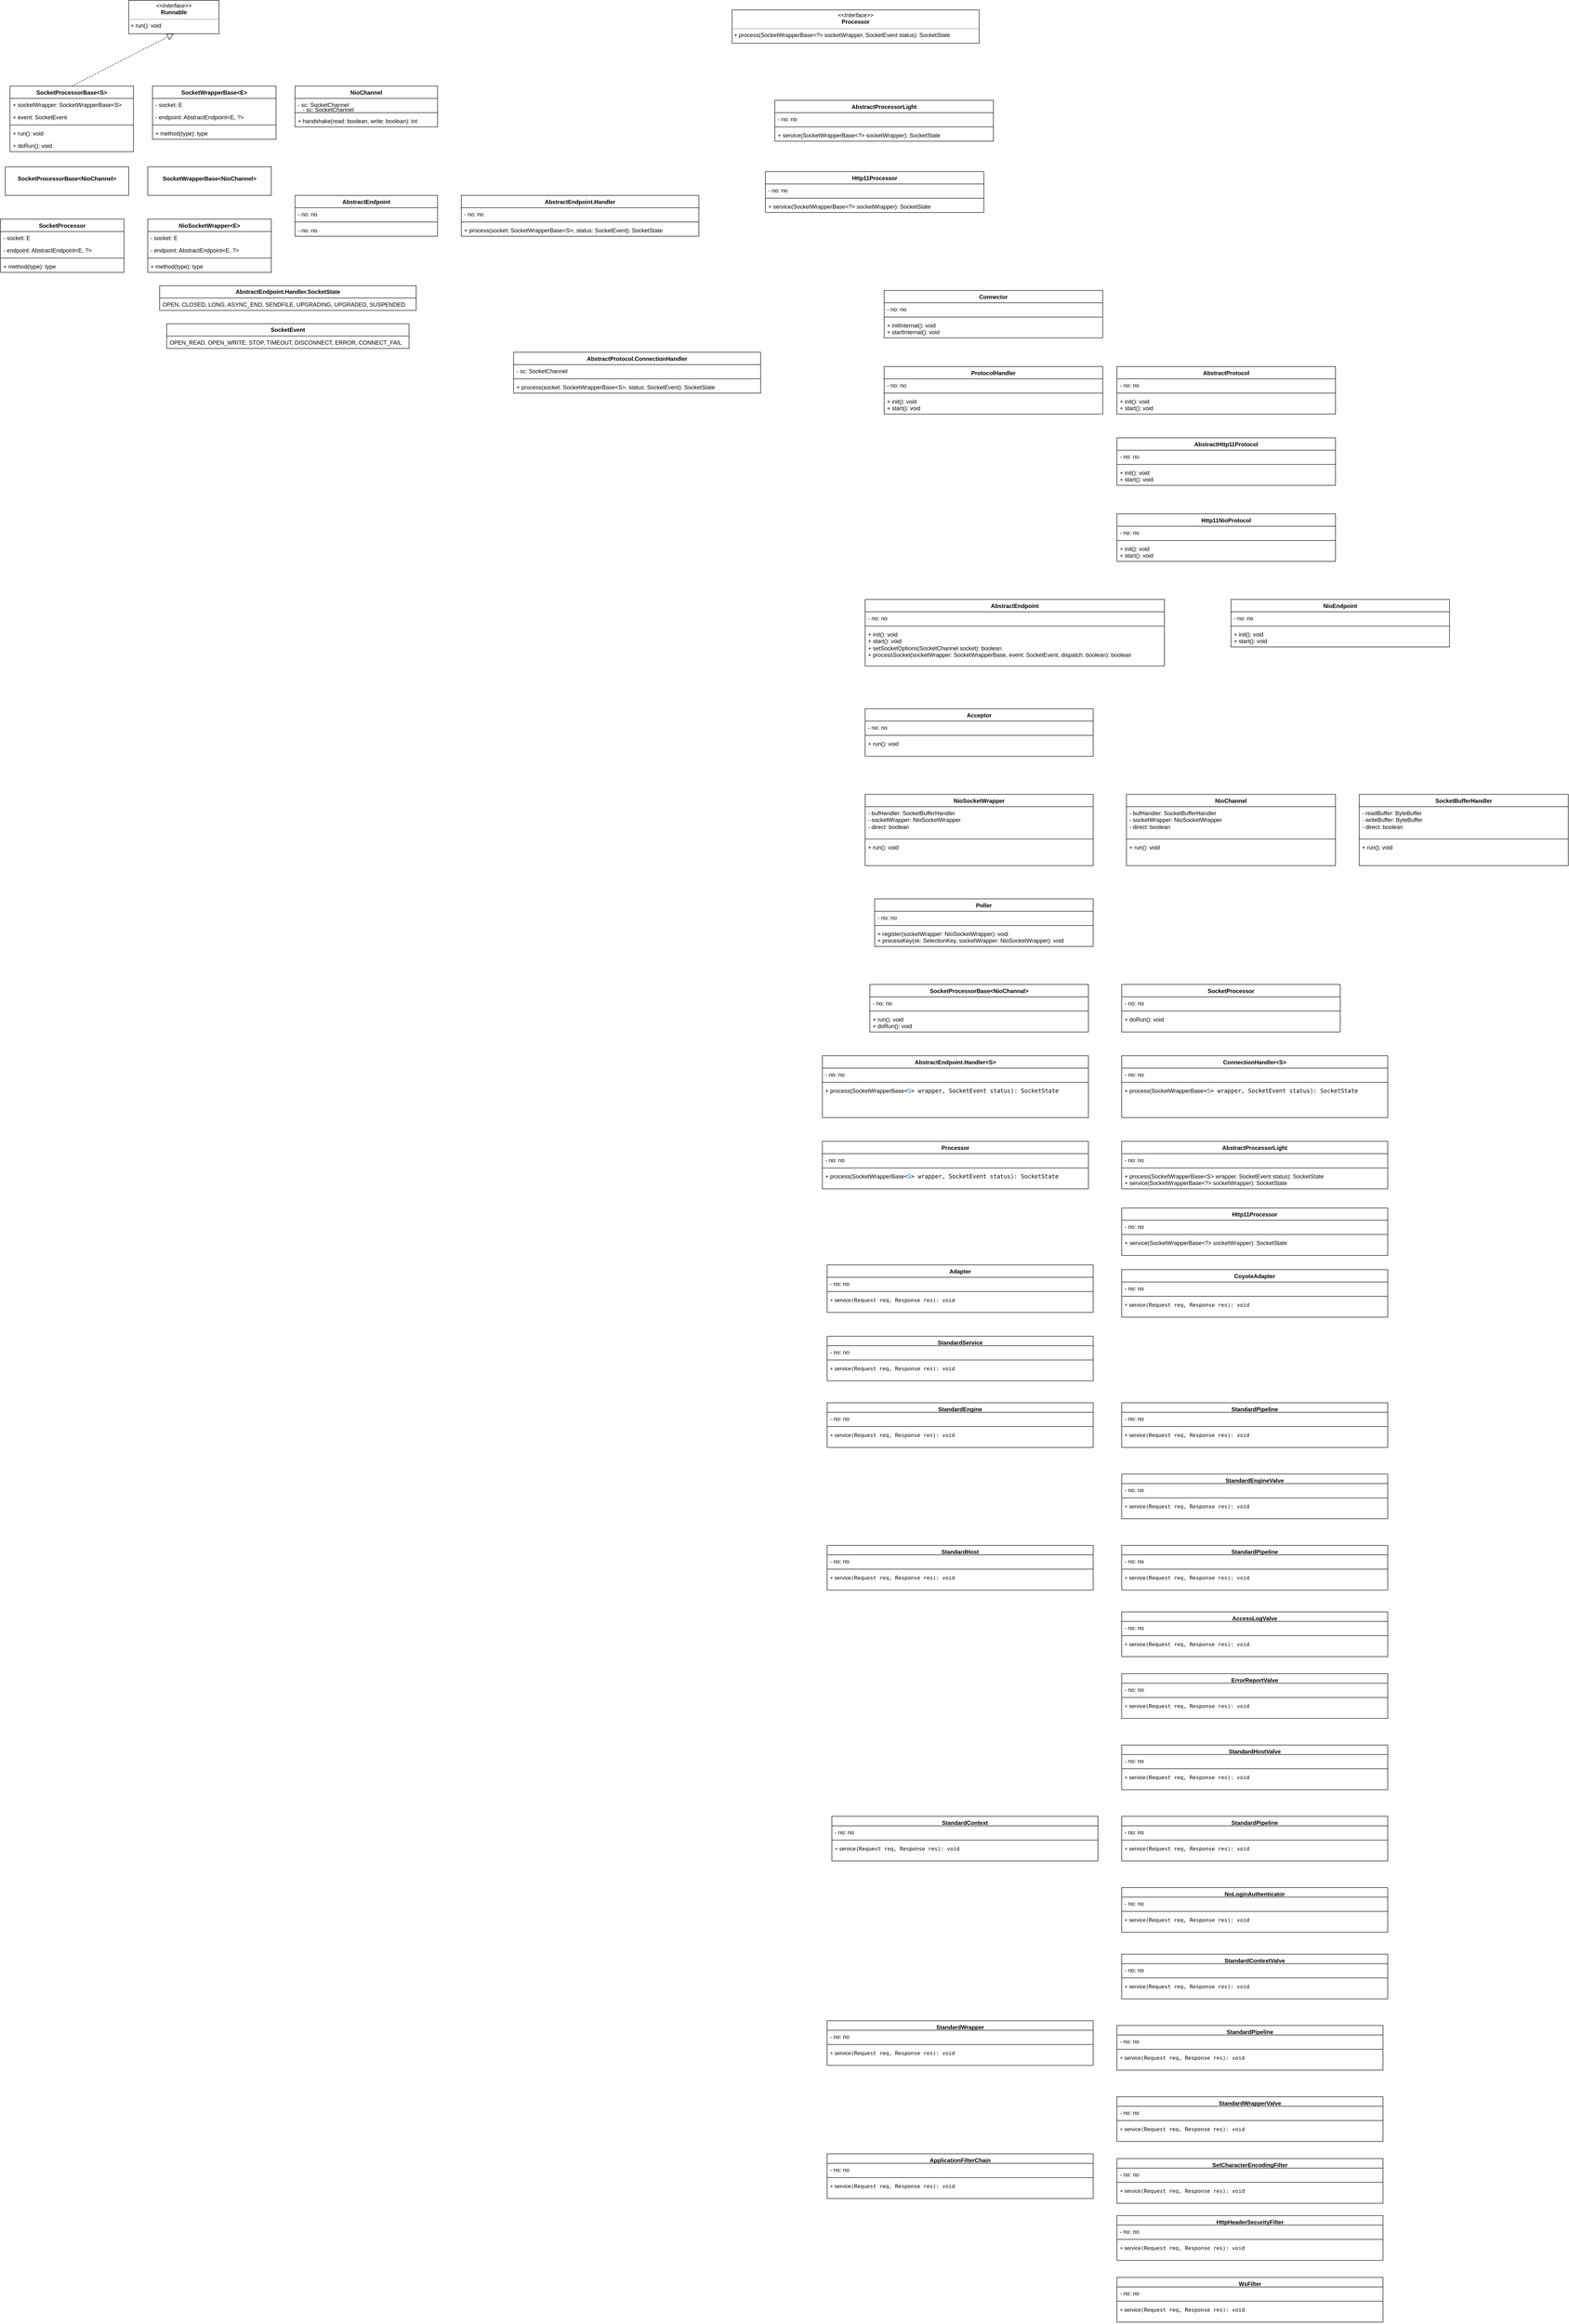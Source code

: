 <mxfile version="21.2.9" type="github">
  <diagram id="C5RBs43oDa-KdzZeNtuy" name="Page-1">
    <mxGraphModel dx="1434" dy="723" grid="1" gridSize="10" guides="1" tooltips="1" connect="1" arrows="1" fold="1" page="1" pageScale="1" pageWidth="20000" pageHeight="20000" math="0" shadow="0">
      <root>
        <mxCell id="WIyWlLk6GJQsqaUBKTNV-0" />
        <mxCell id="WIyWlLk6GJQsqaUBKTNV-1" parent="WIyWlLk6GJQsqaUBKTNV-0" />
        <mxCell id="H07TdSLGb_eTlT6FNeoX-0" value="SocketProcessorBase&amp;lt;S&amp;gt;" style="swimlane;fontStyle=1;align=center;verticalAlign=top;childLayout=stackLayout;horizontal=1;startSize=26;horizontalStack=0;resizeParent=1;resizeParentMax=0;resizeLast=0;collapsible=1;marginBottom=0;whiteSpace=wrap;html=1;" parent="WIyWlLk6GJQsqaUBKTNV-1" vertex="1">
          <mxGeometry x="120" y="320" width="260" height="138" as="geometry" />
        </mxCell>
        <mxCell id="H07TdSLGb_eTlT6FNeoX-1" value="+ socketWrapper: SocketWrapperBase&amp;lt;S&amp;gt;" style="text;strokeColor=none;fillColor=none;align=left;verticalAlign=top;spacingLeft=4;spacingRight=4;overflow=hidden;rotatable=0;points=[[0,0.5],[1,0.5]];portConstraint=eastwest;whiteSpace=wrap;html=1;" parent="H07TdSLGb_eTlT6FNeoX-0" vertex="1">
          <mxGeometry y="26" width="260" height="26" as="geometry" />
        </mxCell>
        <mxCell id="H07TdSLGb_eTlT6FNeoX-20" value="+ event: SocketEvent" style="text;strokeColor=none;fillColor=none;align=left;verticalAlign=top;spacingLeft=4;spacingRight=4;overflow=hidden;rotatable=0;points=[[0,0.5],[1,0.5]];portConstraint=eastwest;whiteSpace=wrap;html=1;" parent="H07TdSLGb_eTlT6FNeoX-0" vertex="1">
          <mxGeometry y="52" width="260" height="26" as="geometry" />
        </mxCell>
        <mxCell id="H07TdSLGb_eTlT6FNeoX-2" value="" style="line;strokeWidth=1;fillColor=none;align=left;verticalAlign=middle;spacingTop=-1;spacingLeft=3;spacingRight=3;rotatable=0;labelPosition=right;points=[];portConstraint=eastwest;strokeColor=inherit;" parent="H07TdSLGb_eTlT6FNeoX-0" vertex="1">
          <mxGeometry y="78" width="260" height="8" as="geometry" />
        </mxCell>
        <mxCell id="H07TdSLGb_eTlT6FNeoX-3" value="+ run(): void&lt;br&gt;" style="text;strokeColor=none;fillColor=none;align=left;verticalAlign=top;spacingLeft=4;spacingRight=4;overflow=hidden;rotatable=0;points=[[0,0.5],[1,0.5]];portConstraint=eastwest;whiteSpace=wrap;html=1;" parent="H07TdSLGb_eTlT6FNeoX-0" vertex="1">
          <mxGeometry y="86" width="260" height="26" as="geometry" />
        </mxCell>
        <mxCell id="H07TdSLGb_eTlT6FNeoX-22" value="+ doRun(): void" style="text;strokeColor=none;fillColor=none;align=left;verticalAlign=top;spacingLeft=4;spacingRight=4;overflow=hidden;rotatable=0;points=[[0,0.5],[1,0.5]];portConstraint=eastwest;whiteSpace=wrap;html=1;" parent="H07TdSLGb_eTlT6FNeoX-0" vertex="1">
          <mxGeometry y="112" width="260" height="26" as="geometry" />
        </mxCell>
        <mxCell id="H07TdSLGb_eTlT6FNeoX-5" value="" style="endArrow=block;dashed=1;endFill=0;endSize=12;html=1;rounded=0;exitX=0.5;exitY=0;exitDx=0;exitDy=0;entryX=0.5;entryY=1;entryDx=0;entryDy=0;" parent="WIyWlLk6GJQsqaUBKTNV-1" source="H07TdSLGb_eTlT6FNeoX-0" target="H07TdSLGb_eTlT6FNeoX-7" edge="1">
          <mxGeometry width="160" relative="1" as="geometry">
            <mxPoint x="330" y="240" as="sourcePoint" />
            <mxPoint x="424.01" y="99" as="targetPoint" />
          </mxGeometry>
        </mxCell>
        <mxCell id="H07TdSLGb_eTlT6FNeoX-7" value="&lt;p style=&quot;margin:0px;margin-top:4px;text-align:center;&quot;&gt;&lt;i&gt;&amp;lt;&amp;lt;Interface&amp;gt;&amp;gt;&lt;/i&gt;&lt;br&gt;&lt;b&gt;Runnable&lt;/b&gt;&lt;/p&gt;&lt;hr size=&quot;1&quot;&gt;&lt;p style=&quot;margin:0px;margin-left:4px;&quot;&gt;+ run(): void&lt;/p&gt;" style="verticalAlign=top;align=left;overflow=fill;fontSize=12;fontFamily=Helvetica;html=1;whiteSpace=wrap;" parent="WIyWlLk6GJQsqaUBKTNV-1" vertex="1">
          <mxGeometry x="370" y="140" width="190" height="70" as="geometry" />
        </mxCell>
        <mxCell id="H07TdSLGb_eTlT6FNeoX-8" value="SocketWrapperBase&amp;lt;E&amp;gt;" style="swimlane;fontStyle=1;align=center;verticalAlign=top;childLayout=stackLayout;horizontal=1;startSize=26;horizontalStack=0;resizeParent=1;resizeParentMax=0;resizeLast=0;collapsible=1;marginBottom=0;whiteSpace=wrap;html=1;" parent="WIyWlLk6GJQsqaUBKTNV-1" vertex="1">
          <mxGeometry x="420" y="320" width="260" height="112" as="geometry" />
        </mxCell>
        <mxCell id="H07TdSLGb_eTlT6FNeoX-9" value="- socket: E" style="text;strokeColor=none;fillColor=none;align=left;verticalAlign=top;spacingLeft=4;spacingRight=4;overflow=hidden;rotatable=0;points=[[0,0.5],[1,0.5]];portConstraint=eastwest;whiteSpace=wrap;html=1;" parent="H07TdSLGb_eTlT6FNeoX-8" vertex="1">
          <mxGeometry y="26" width="260" height="26" as="geometry" />
        </mxCell>
        <mxCell id="H07TdSLGb_eTlT6FNeoX-12" value="- endpoint: AbstractEndpoint&amp;lt;E, ?&amp;gt;" style="text;strokeColor=none;fillColor=none;align=left;verticalAlign=top;spacingLeft=4;spacingRight=4;overflow=hidden;rotatable=0;points=[[0,0.5],[1,0.5]];portConstraint=eastwest;whiteSpace=wrap;html=1;" parent="H07TdSLGb_eTlT6FNeoX-8" vertex="1">
          <mxGeometry y="52" width="260" height="26" as="geometry" />
        </mxCell>
        <mxCell id="H07TdSLGb_eTlT6FNeoX-10" value="" style="line;strokeWidth=1;fillColor=none;align=left;verticalAlign=middle;spacingTop=-1;spacingLeft=3;spacingRight=3;rotatable=0;labelPosition=right;points=[];portConstraint=eastwest;strokeColor=inherit;" parent="H07TdSLGb_eTlT6FNeoX-8" vertex="1">
          <mxGeometry y="78" width="260" height="8" as="geometry" />
        </mxCell>
        <mxCell id="H07TdSLGb_eTlT6FNeoX-11" value="+ method(type): type" style="text;strokeColor=none;fillColor=none;align=left;verticalAlign=top;spacingLeft=4;spacingRight=4;overflow=hidden;rotatable=0;points=[[0,0.5],[1,0.5]];portConstraint=eastwest;whiteSpace=wrap;html=1;" parent="H07TdSLGb_eTlT6FNeoX-8" vertex="1">
          <mxGeometry y="86" width="260" height="26" as="geometry" />
        </mxCell>
        <mxCell id="H07TdSLGb_eTlT6FNeoX-14" value="NioSocketWrapper&amp;lt;E&amp;gt;" style="swimlane;fontStyle=1;align=center;verticalAlign=top;childLayout=stackLayout;horizontal=1;startSize=26;horizontalStack=0;resizeParent=1;resizeParentMax=0;resizeLast=0;collapsible=1;marginBottom=0;whiteSpace=wrap;html=1;" parent="WIyWlLk6GJQsqaUBKTNV-1" vertex="1">
          <mxGeometry x="410" y="600" width="260" height="112" as="geometry" />
        </mxCell>
        <mxCell id="H07TdSLGb_eTlT6FNeoX-15" value="- socket: E" style="text;strokeColor=none;fillColor=none;align=left;verticalAlign=top;spacingLeft=4;spacingRight=4;overflow=hidden;rotatable=0;points=[[0,0.5],[1,0.5]];portConstraint=eastwest;whiteSpace=wrap;html=1;" parent="H07TdSLGb_eTlT6FNeoX-14" vertex="1">
          <mxGeometry y="26" width="260" height="26" as="geometry" />
        </mxCell>
        <mxCell id="H07TdSLGb_eTlT6FNeoX-16" value="- endpoint: AbstractEndpoint&amp;lt;E, ?&amp;gt;" style="text;strokeColor=none;fillColor=none;align=left;verticalAlign=top;spacingLeft=4;spacingRight=4;overflow=hidden;rotatable=0;points=[[0,0.5],[1,0.5]];portConstraint=eastwest;whiteSpace=wrap;html=1;" parent="H07TdSLGb_eTlT6FNeoX-14" vertex="1">
          <mxGeometry y="52" width="260" height="26" as="geometry" />
        </mxCell>
        <mxCell id="H07TdSLGb_eTlT6FNeoX-17" value="" style="line;strokeWidth=1;fillColor=none;align=left;verticalAlign=middle;spacingTop=-1;spacingLeft=3;spacingRight=3;rotatable=0;labelPosition=right;points=[];portConstraint=eastwest;strokeColor=inherit;" parent="H07TdSLGb_eTlT6FNeoX-14" vertex="1">
          <mxGeometry y="78" width="260" height="8" as="geometry" />
        </mxCell>
        <mxCell id="H07TdSLGb_eTlT6FNeoX-18" value="+ method(type): type" style="text;strokeColor=none;fillColor=none;align=left;verticalAlign=top;spacingLeft=4;spacingRight=4;overflow=hidden;rotatable=0;points=[[0,0.5],[1,0.5]];portConstraint=eastwest;whiteSpace=wrap;html=1;" parent="H07TdSLGb_eTlT6FNeoX-14" vertex="1">
          <mxGeometry y="86" width="260" height="26" as="geometry" />
        </mxCell>
        <mxCell id="H07TdSLGb_eTlT6FNeoX-19" value="&lt;p style=&quot;margin:0px;margin-top:4px;text-align:center;&quot;&gt;&lt;br&gt;&lt;b&gt;SocketWrapperBase&amp;lt;NioChannel&amp;gt;&lt;/b&gt;&lt;/p&gt;" style="verticalAlign=top;align=left;overflow=fill;fontSize=12;fontFamily=Helvetica;html=1;whiteSpace=wrap;" parent="WIyWlLk6GJQsqaUBKTNV-1" vertex="1">
          <mxGeometry x="410" y="490" width="260" height="60" as="geometry" />
        </mxCell>
        <mxCell id="H07TdSLGb_eTlT6FNeoX-23" value="&lt;p style=&quot;margin:0px;margin-top:4px;text-align:center;&quot;&gt;&lt;br&gt;&lt;b&gt;SocketProcessorBase&amp;lt;NioChannel&amp;gt;&lt;/b&gt;&lt;/p&gt;" style="verticalAlign=top;align=left;overflow=fill;fontSize=12;fontFamily=Helvetica;html=1;whiteSpace=wrap;" parent="WIyWlLk6GJQsqaUBKTNV-1" vertex="1">
          <mxGeometry x="110" y="490" width="260" height="60" as="geometry" />
        </mxCell>
        <mxCell id="H07TdSLGb_eTlT6FNeoX-25" value="SocketProcessor" style="swimlane;fontStyle=1;align=center;verticalAlign=top;childLayout=stackLayout;horizontal=1;startSize=26;horizontalStack=0;resizeParent=1;resizeParentMax=0;resizeLast=0;collapsible=1;marginBottom=0;whiteSpace=wrap;html=1;" parent="WIyWlLk6GJQsqaUBKTNV-1" vertex="1">
          <mxGeometry x="100" y="600" width="260" height="112" as="geometry" />
        </mxCell>
        <mxCell id="H07TdSLGb_eTlT6FNeoX-26" value="- socket: E" style="text;strokeColor=none;fillColor=none;align=left;verticalAlign=top;spacingLeft=4;spacingRight=4;overflow=hidden;rotatable=0;points=[[0,0.5],[1,0.5]];portConstraint=eastwest;whiteSpace=wrap;html=1;" parent="H07TdSLGb_eTlT6FNeoX-25" vertex="1">
          <mxGeometry y="26" width="260" height="26" as="geometry" />
        </mxCell>
        <mxCell id="H07TdSLGb_eTlT6FNeoX-27" value="- endpoint: AbstractEndpoint&amp;lt;E, ?&amp;gt;" style="text;strokeColor=none;fillColor=none;align=left;verticalAlign=top;spacingLeft=4;spacingRight=4;overflow=hidden;rotatable=0;points=[[0,0.5],[1,0.5]];portConstraint=eastwest;whiteSpace=wrap;html=1;" parent="H07TdSLGb_eTlT6FNeoX-25" vertex="1">
          <mxGeometry y="52" width="260" height="26" as="geometry" />
        </mxCell>
        <mxCell id="H07TdSLGb_eTlT6FNeoX-28" value="" style="line;strokeWidth=1;fillColor=none;align=left;verticalAlign=middle;spacingTop=-1;spacingLeft=3;spacingRight=3;rotatable=0;labelPosition=right;points=[];portConstraint=eastwest;strokeColor=inherit;" parent="H07TdSLGb_eTlT6FNeoX-25" vertex="1">
          <mxGeometry y="78" width="260" height="8" as="geometry" />
        </mxCell>
        <mxCell id="H07TdSLGb_eTlT6FNeoX-29" value="+ method(type): type" style="text;strokeColor=none;fillColor=none;align=left;verticalAlign=top;spacingLeft=4;spacingRight=4;overflow=hidden;rotatable=0;points=[[0,0.5],[1,0.5]];portConstraint=eastwest;whiteSpace=wrap;html=1;" parent="H07TdSLGb_eTlT6FNeoX-25" vertex="1">
          <mxGeometry y="86" width="260" height="26" as="geometry" />
        </mxCell>
        <mxCell id="H07TdSLGb_eTlT6FNeoX-30" value="NioChannel" style="swimlane;fontStyle=1;align=center;verticalAlign=top;childLayout=stackLayout;horizontal=1;startSize=26;horizontalStack=0;resizeParent=1;resizeParentMax=0;resizeLast=0;collapsible=1;marginBottom=0;whiteSpace=wrap;html=1;" parent="WIyWlLk6GJQsqaUBKTNV-1" vertex="1">
          <mxGeometry x="720" y="320" width="300" height="86" as="geometry" />
        </mxCell>
        <mxCell id="H07TdSLGb_eTlT6FNeoX-31" value="- sc: SocketChannel" style="text;strokeColor=none;fillColor=none;align=left;verticalAlign=top;spacingLeft=4;spacingRight=4;overflow=hidden;rotatable=0;points=[[0,0.5],[1,0.5]];portConstraint=eastwest;whiteSpace=wrap;html=1;" parent="H07TdSLGb_eTlT6FNeoX-30" vertex="1">
          <mxGeometry y="26" width="300" height="26" as="geometry" />
        </mxCell>
        <mxCell id="H07TdSLGb_eTlT6FNeoX-33" value="" style="line;strokeWidth=1;fillColor=none;align=left;verticalAlign=middle;spacingTop=-1;spacingLeft=3;spacingRight=3;rotatable=0;labelPosition=right;points=[];portConstraint=eastwest;strokeColor=inherit;" parent="H07TdSLGb_eTlT6FNeoX-30" vertex="1">
          <mxGeometry y="52" width="300" height="8" as="geometry" />
        </mxCell>
        <mxCell id="H07TdSLGb_eTlT6FNeoX-34" value="+ handshake(read: boolean, write: boolean): int" style="text;strokeColor=none;fillColor=none;align=left;verticalAlign=top;spacingLeft=4;spacingRight=4;overflow=hidden;rotatable=0;points=[[0,0.5],[1,0.5]];portConstraint=eastwest;whiteSpace=wrap;html=1;" parent="H07TdSLGb_eTlT6FNeoX-30" vertex="1">
          <mxGeometry y="60" width="300" height="26" as="geometry" />
        </mxCell>
        <mxCell id="H07TdSLGb_eTlT6FNeoX-35" value="AbstractEndpoint" style="swimlane;fontStyle=1;align=center;verticalAlign=top;childLayout=stackLayout;horizontal=1;startSize=26;horizontalStack=0;resizeParent=1;resizeParentMax=0;resizeLast=0;collapsible=1;marginBottom=0;whiteSpace=wrap;html=1;" parent="WIyWlLk6GJQsqaUBKTNV-1" vertex="1">
          <mxGeometry x="720" y="550" width="300" height="86" as="geometry" />
        </mxCell>
        <mxCell id="H07TdSLGb_eTlT6FNeoX-36" value="- no: no" style="text;strokeColor=none;fillColor=none;align=left;verticalAlign=top;spacingLeft=4;spacingRight=4;overflow=hidden;rotatable=0;points=[[0,0.5],[1,0.5]];portConstraint=eastwest;whiteSpace=wrap;html=1;" parent="H07TdSLGb_eTlT6FNeoX-35" vertex="1">
          <mxGeometry y="26" width="300" height="26" as="geometry" />
        </mxCell>
        <mxCell id="H07TdSLGb_eTlT6FNeoX-37" value="" style="line;strokeWidth=1;fillColor=none;align=left;verticalAlign=middle;spacingTop=-1;spacingLeft=3;spacingRight=3;rotatable=0;labelPosition=right;points=[];portConstraint=eastwest;strokeColor=inherit;" parent="H07TdSLGb_eTlT6FNeoX-35" vertex="1">
          <mxGeometry y="52" width="300" height="8" as="geometry" />
        </mxCell>
        <mxCell id="H07TdSLGb_eTlT6FNeoX-38" value="- no: no" style="text;strokeColor=none;fillColor=none;align=left;verticalAlign=top;spacingLeft=4;spacingRight=4;overflow=hidden;rotatable=0;points=[[0,0.5],[1,0.5]];portConstraint=eastwest;whiteSpace=wrap;html=1;" parent="H07TdSLGb_eTlT6FNeoX-35" vertex="1">
          <mxGeometry y="60" width="300" height="26" as="geometry" />
        </mxCell>
        <mxCell id="H07TdSLGb_eTlT6FNeoX-39" value="AbstractEndpoint.Handler" style="swimlane;fontStyle=1;align=center;verticalAlign=top;childLayout=stackLayout;horizontal=1;startSize=26;horizontalStack=0;resizeParent=1;resizeParentMax=0;resizeLast=0;collapsible=1;marginBottom=0;whiteSpace=wrap;html=1;" parent="WIyWlLk6GJQsqaUBKTNV-1" vertex="1">
          <mxGeometry x="1070" y="550" width="500" height="86" as="geometry" />
        </mxCell>
        <mxCell id="H07TdSLGb_eTlT6FNeoX-40" value="- no: no" style="text;strokeColor=none;fillColor=none;align=left;verticalAlign=top;spacingLeft=4;spacingRight=4;overflow=hidden;rotatable=0;points=[[0,0.5],[1,0.5]];portConstraint=eastwest;whiteSpace=wrap;html=1;" parent="H07TdSLGb_eTlT6FNeoX-39" vertex="1">
          <mxGeometry y="26" width="500" height="26" as="geometry" />
        </mxCell>
        <mxCell id="H07TdSLGb_eTlT6FNeoX-41" value="" style="line;strokeWidth=1;fillColor=none;align=left;verticalAlign=middle;spacingTop=-1;spacingLeft=3;spacingRight=3;rotatable=0;labelPosition=right;points=[];portConstraint=eastwest;strokeColor=inherit;" parent="H07TdSLGb_eTlT6FNeoX-39" vertex="1">
          <mxGeometry y="52" width="500" height="8" as="geometry" />
        </mxCell>
        <mxCell id="H07TdSLGb_eTlT6FNeoX-42" value="+ process(socket: SocketWrapperBase&amp;lt;S&amp;gt;, status: SocketEvent): SocketState" style="text;strokeColor=none;fillColor=none;align=left;verticalAlign=top;spacingLeft=4;spacingRight=4;overflow=hidden;rotatable=0;points=[[0,0.5],[1,0.5]];portConstraint=eastwest;whiteSpace=wrap;html=1;" parent="H07TdSLGb_eTlT6FNeoX-39" vertex="1">
          <mxGeometry y="60" width="500" height="26" as="geometry" />
        </mxCell>
        <mxCell id="H07TdSLGb_eTlT6FNeoX-44" value="&lt;b&gt;SocketEvent&lt;/b&gt;" style="swimlane;fontStyle=0;childLayout=stackLayout;horizontal=1;startSize=26;fillColor=none;horizontalStack=0;resizeParent=1;resizeParentMax=0;resizeLast=0;collapsible=1;marginBottom=0;whiteSpace=wrap;html=1;" parent="WIyWlLk6GJQsqaUBKTNV-1" vertex="1">
          <mxGeometry x="450" y="820" width="510" height="52" as="geometry" />
        </mxCell>
        <mxCell id="H07TdSLGb_eTlT6FNeoX-45" value="OPEN_READ, OPEN_WRITE, STOP, TIMEOUT, DISCONNECT, ERROR, CONNECT_FAIL" style="text;strokeColor=none;fillColor=none;align=left;verticalAlign=top;spacingLeft=4;spacingRight=4;overflow=hidden;rotatable=0;points=[[0,0.5],[1,0.5]];portConstraint=eastwest;whiteSpace=wrap;html=1;" parent="H07TdSLGb_eTlT6FNeoX-44" vertex="1">
          <mxGeometry y="26" width="510" height="26" as="geometry" />
        </mxCell>
        <mxCell id="H07TdSLGb_eTlT6FNeoX-52" value="&lt;b&gt;AbstractEndpoint.Handler.SocketState&lt;/b&gt;" style="swimlane;fontStyle=0;childLayout=stackLayout;horizontal=1;startSize=26;fillColor=none;horizontalStack=0;resizeParent=1;resizeParentMax=0;resizeLast=0;collapsible=1;marginBottom=0;whiteSpace=wrap;html=1;" parent="WIyWlLk6GJQsqaUBKTNV-1" vertex="1">
          <mxGeometry x="435" y="740" width="540" height="52" as="geometry" />
        </mxCell>
        <mxCell id="H07TdSLGb_eTlT6FNeoX-53" value="&lt;div&gt;OPEN, CLOSED, LONG, ASYNC_END, SENDFILE, UPGRADING, UPGRADED, SUSPENDED&lt;/div&gt;&lt;div&gt;&lt;br&gt;&lt;/div&gt;" style="text;strokeColor=none;fillColor=none;align=left;verticalAlign=top;spacingLeft=4;spacingRight=4;overflow=hidden;rotatable=0;points=[[0,0.5],[1,0.5]];portConstraint=eastwest;whiteSpace=wrap;html=1;" parent="H07TdSLGb_eTlT6FNeoX-52" vertex="1">
          <mxGeometry y="26" width="540" height="26" as="geometry" />
        </mxCell>
        <mxCell id="H07TdSLGb_eTlT6FNeoX-54" value="- sc: SocketChannel" style="text;strokeColor=none;fillColor=none;align=left;verticalAlign=top;spacingLeft=4;spacingRight=4;overflow=hidden;rotatable=0;points=[[0,0.5],[1,0.5]];portConstraint=eastwest;whiteSpace=wrap;html=1;" parent="WIyWlLk6GJQsqaUBKTNV-1" vertex="1">
          <mxGeometry x="730" y="356" width="300" height="26" as="geometry" />
        </mxCell>
        <mxCell id="H07TdSLGb_eTlT6FNeoX-55" value="AbstractProtocol.ConnectionHandler" style="swimlane;fontStyle=1;align=center;verticalAlign=top;childLayout=stackLayout;horizontal=1;startSize=26;horizontalStack=0;resizeParent=1;resizeParentMax=0;resizeLast=0;collapsible=1;marginBottom=0;whiteSpace=wrap;html=1;" parent="WIyWlLk6GJQsqaUBKTNV-1" vertex="1">
          <mxGeometry x="1180" y="880" width="520" height="86" as="geometry" />
        </mxCell>
        <mxCell id="H07TdSLGb_eTlT6FNeoX-56" value="- sc: SocketChannel" style="text;strokeColor=none;fillColor=none;align=left;verticalAlign=top;spacingLeft=4;spacingRight=4;overflow=hidden;rotatable=0;points=[[0,0.5],[1,0.5]];portConstraint=eastwest;whiteSpace=wrap;html=1;" parent="H07TdSLGb_eTlT6FNeoX-55" vertex="1">
          <mxGeometry y="26" width="520" height="26" as="geometry" />
        </mxCell>
        <mxCell id="H07TdSLGb_eTlT6FNeoX-57" value="" style="line;strokeWidth=1;fillColor=none;align=left;verticalAlign=middle;spacingTop=-1;spacingLeft=3;spacingRight=3;rotatable=0;labelPosition=right;points=[];portConstraint=eastwest;strokeColor=inherit;" parent="H07TdSLGb_eTlT6FNeoX-55" vertex="1">
          <mxGeometry y="52" width="520" height="8" as="geometry" />
        </mxCell>
        <mxCell id="H07TdSLGb_eTlT6FNeoX-58" value="+ process(socket: SocketWrapperBase&amp;lt;S&amp;gt;, status: SocketEvent): SocketState" style="text;strokeColor=none;fillColor=none;align=left;verticalAlign=top;spacingLeft=4;spacingRight=4;overflow=hidden;rotatable=0;points=[[0,0.5],[1,0.5]];portConstraint=eastwest;whiteSpace=wrap;html=1;" parent="H07TdSLGb_eTlT6FNeoX-55" vertex="1">
          <mxGeometry y="60" width="520" height="26" as="geometry" />
        </mxCell>
        <mxCell id="H07TdSLGb_eTlT6FNeoX-59" value="&lt;p style=&quot;margin:0px;margin-top:4px;text-align:center;&quot;&gt;&lt;i&gt;&amp;lt;&amp;lt;Interface&amp;gt;&amp;gt;&lt;/i&gt;&lt;br&gt;&lt;b&gt;Processor&lt;/b&gt;&lt;/p&gt;&lt;hr size=&quot;1&quot;&gt;&lt;p style=&quot;margin:0px;margin-left:4px;&quot;&gt;+ process(SocketWrapperBase&amp;lt;?&amp;gt; socketWrapper, SocketEvent status): SocketState&lt;/p&gt;" style="verticalAlign=top;align=left;overflow=fill;fontSize=12;fontFamily=Helvetica;html=1;whiteSpace=wrap;" parent="WIyWlLk6GJQsqaUBKTNV-1" vertex="1">
          <mxGeometry x="1640" y="160" width="520" height="70" as="geometry" />
        </mxCell>
        <mxCell id="H07TdSLGb_eTlT6FNeoX-60" value="AbstractProcessorLight" style="swimlane;fontStyle=1;align=center;verticalAlign=top;childLayout=stackLayout;horizontal=1;startSize=26;horizontalStack=0;resizeParent=1;resizeParentMax=0;resizeLast=0;collapsible=1;marginBottom=0;whiteSpace=wrap;html=1;" parent="WIyWlLk6GJQsqaUBKTNV-1" vertex="1">
          <mxGeometry x="1730" y="350" width="460" height="86" as="geometry" />
        </mxCell>
        <mxCell id="H07TdSLGb_eTlT6FNeoX-61" value="- no: no" style="text;strokeColor=none;fillColor=none;align=left;verticalAlign=top;spacingLeft=4;spacingRight=4;overflow=hidden;rotatable=0;points=[[0,0.5],[1,0.5]];portConstraint=eastwest;whiteSpace=wrap;html=1;" parent="H07TdSLGb_eTlT6FNeoX-60" vertex="1">
          <mxGeometry y="26" width="460" height="26" as="geometry" />
        </mxCell>
        <mxCell id="H07TdSLGb_eTlT6FNeoX-62" value="" style="line;strokeWidth=1;fillColor=none;align=left;verticalAlign=middle;spacingTop=-1;spacingLeft=3;spacingRight=3;rotatable=0;labelPosition=right;points=[];portConstraint=eastwest;strokeColor=inherit;" parent="H07TdSLGb_eTlT6FNeoX-60" vertex="1">
          <mxGeometry y="52" width="460" height="8" as="geometry" />
        </mxCell>
        <mxCell id="H07TdSLGb_eTlT6FNeoX-63" value="+ service(SocketWrapperBase&amp;lt;?&amp;gt; socketWrapper): SocketState" style="text;strokeColor=none;fillColor=none;align=left;verticalAlign=top;spacingLeft=4;spacingRight=4;overflow=hidden;rotatable=0;points=[[0,0.5],[1,0.5]];portConstraint=eastwest;whiteSpace=wrap;html=1;" parent="H07TdSLGb_eTlT6FNeoX-60" vertex="1">
          <mxGeometry y="60" width="460" height="26" as="geometry" />
        </mxCell>
        <mxCell id="H07TdSLGb_eTlT6FNeoX-64" value="Http11Processor" style="swimlane;fontStyle=1;align=center;verticalAlign=top;childLayout=stackLayout;horizontal=1;startSize=26;horizontalStack=0;resizeParent=1;resizeParentMax=0;resizeLast=0;collapsible=1;marginBottom=0;whiteSpace=wrap;html=1;" parent="WIyWlLk6GJQsqaUBKTNV-1" vertex="1">
          <mxGeometry x="1710" y="500" width="460" height="86" as="geometry" />
        </mxCell>
        <mxCell id="H07TdSLGb_eTlT6FNeoX-65" value="- no: no" style="text;strokeColor=none;fillColor=none;align=left;verticalAlign=top;spacingLeft=4;spacingRight=4;overflow=hidden;rotatable=0;points=[[0,0.5],[1,0.5]];portConstraint=eastwest;whiteSpace=wrap;html=1;" parent="H07TdSLGb_eTlT6FNeoX-64" vertex="1">
          <mxGeometry y="26" width="460" height="26" as="geometry" />
        </mxCell>
        <mxCell id="H07TdSLGb_eTlT6FNeoX-66" value="" style="line;strokeWidth=1;fillColor=none;align=left;verticalAlign=middle;spacingTop=-1;spacingLeft=3;spacingRight=3;rotatable=0;labelPosition=right;points=[];portConstraint=eastwest;strokeColor=inherit;" parent="H07TdSLGb_eTlT6FNeoX-64" vertex="1">
          <mxGeometry y="52" width="460" height="8" as="geometry" />
        </mxCell>
        <mxCell id="H07TdSLGb_eTlT6FNeoX-67" value="+ service(SocketWrapperBase&amp;lt;?&amp;gt; socketWrapper): SocketState" style="text;strokeColor=none;fillColor=none;align=left;verticalAlign=top;spacingLeft=4;spacingRight=4;overflow=hidden;rotatable=0;points=[[0,0.5],[1,0.5]];portConstraint=eastwest;whiteSpace=wrap;html=1;" parent="H07TdSLGb_eTlT6FNeoX-64" vertex="1">
          <mxGeometry y="60" width="460" height="26" as="geometry" />
        </mxCell>
        <mxCell id="GStZ-78ioeBSygO64-OB-0" value="Connector" style="swimlane;fontStyle=1;align=center;verticalAlign=top;childLayout=stackLayout;horizontal=1;startSize=26;horizontalStack=0;resizeParent=1;resizeParentMax=0;resizeLast=0;collapsible=1;marginBottom=0;whiteSpace=wrap;html=1;" parent="WIyWlLk6GJQsqaUBKTNV-1" vertex="1">
          <mxGeometry x="1960" y="750" width="460" height="100" as="geometry" />
        </mxCell>
        <mxCell id="GStZ-78ioeBSygO64-OB-1" value="- no: no" style="text;strokeColor=none;fillColor=none;align=left;verticalAlign=top;spacingLeft=4;spacingRight=4;overflow=hidden;rotatable=0;points=[[0,0.5],[1,0.5]];portConstraint=eastwest;whiteSpace=wrap;html=1;" parent="GStZ-78ioeBSygO64-OB-0" vertex="1">
          <mxGeometry y="26" width="460" height="26" as="geometry" />
        </mxCell>
        <mxCell id="GStZ-78ioeBSygO64-OB-2" value="" style="line;strokeWidth=1;fillColor=none;align=left;verticalAlign=middle;spacingTop=-1;spacingLeft=3;spacingRight=3;rotatable=0;labelPosition=right;points=[];portConstraint=eastwest;strokeColor=inherit;" parent="GStZ-78ioeBSygO64-OB-0" vertex="1">
          <mxGeometry y="52" width="460" height="8" as="geometry" />
        </mxCell>
        <mxCell id="GStZ-78ioeBSygO64-OB-3" value="+ initInternal(): void&lt;br&gt;+ startInternal(): void" style="text;strokeColor=none;fillColor=none;align=left;verticalAlign=top;spacingLeft=4;spacingRight=4;overflow=hidden;rotatable=0;points=[[0,0.5],[1,0.5]];portConstraint=eastwest;whiteSpace=wrap;html=1;" parent="GStZ-78ioeBSygO64-OB-0" vertex="1">
          <mxGeometry y="60" width="460" height="40" as="geometry" />
        </mxCell>
        <mxCell id="GStZ-78ioeBSygO64-OB-4" value="ProtocolHandler" style="swimlane;fontStyle=1;align=center;verticalAlign=top;childLayout=stackLayout;horizontal=1;startSize=26;horizontalStack=0;resizeParent=1;resizeParentMax=0;resizeLast=0;collapsible=1;marginBottom=0;whiteSpace=wrap;html=1;" parent="WIyWlLk6GJQsqaUBKTNV-1" vertex="1">
          <mxGeometry x="1960" y="910" width="460" height="100" as="geometry" />
        </mxCell>
        <mxCell id="GStZ-78ioeBSygO64-OB-5" value="- no: no" style="text;strokeColor=none;fillColor=none;align=left;verticalAlign=top;spacingLeft=4;spacingRight=4;overflow=hidden;rotatable=0;points=[[0,0.5],[1,0.5]];portConstraint=eastwest;whiteSpace=wrap;html=1;" parent="GStZ-78ioeBSygO64-OB-4" vertex="1">
          <mxGeometry y="26" width="460" height="26" as="geometry" />
        </mxCell>
        <mxCell id="GStZ-78ioeBSygO64-OB-6" value="" style="line;strokeWidth=1;fillColor=none;align=left;verticalAlign=middle;spacingTop=-1;spacingLeft=3;spacingRight=3;rotatable=0;labelPosition=right;points=[];portConstraint=eastwest;strokeColor=inherit;" parent="GStZ-78ioeBSygO64-OB-4" vertex="1">
          <mxGeometry y="52" width="460" height="8" as="geometry" />
        </mxCell>
        <mxCell id="GStZ-78ioeBSygO64-OB-7" value="+ init(): void&lt;br style=&quot;border-color: var(--border-color);&quot;&gt;+ start(): void" style="text;strokeColor=none;fillColor=none;align=left;verticalAlign=top;spacingLeft=4;spacingRight=4;overflow=hidden;rotatable=0;points=[[0,0.5],[1,0.5]];portConstraint=eastwest;whiteSpace=wrap;html=1;" parent="GStZ-78ioeBSygO64-OB-4" vertex="1">
          <mxGeometry y="60" width="460" height="40" as="geometry" />
        </mxCell>
        <mxCell id="GStZ-78ioeBSygO64-OB-8" value="AbstractProtocol" style="swimlane;fontStyle=1;align=center;verticalAlign=top;childLayout=stackLayout;horizontal=1;startSize=26;horizontalStack=0;resizeParent=1;resizeParentMax=0;resizeLast=0;collapsible=1;marginBottom=0;whiteSpace=wrap;html=1;" parent="WIyWlLk6GJQsqaUBKTNV-1" vertex="1">
          <mxGeometry x="2450" y="910" width="460" height="100" as="geometry" />
        </mxCell>
        <mxCell id="GStZ-78ioeBSygO64-OB-9" value="- no: no" style="text;strokeColor=none;fillColor=none;align=left;verticalAlign=top;spacingLeft=4;spacingRight=4;overflow=hidden;rotatable=0;points=[[0,0.5],[1,0.5]];portConstraint=eastwest;whiteSpace=wrap;html=1;" parent="GStZ-78ioeBSygO64-OB-8" vertex="1">
          <mxGeometry y="26" width="460" height="26" as="geometry" />
        </mxCell>
        <mxCell id="GStZ-78ioeBSygO64-OB-10" value="" style="line;strokeWidth=1;fillColor=none;align=left;verticalAlign=middle;spacingTop=-1;spacingLeft=3;spacingRight=3;rotatable=0;labelPosition=right;points=[];portConstraint=eastwest;strokeColor=inherit;" parent="GStZ-78ioeBSygO64-OB-8" vertex="1">
          <mxGeometry y="52" width="460" height="8" as="geometry" />
        </mxCell>
        <mxCell id="GStZ-78ioeBSygO64-OB-11" value="+ init(): void&lt;br&gt;+ start(): void" style="text;strokeColor=none;fillColor=none;align=left;verticalAlign=top;spacingLeft=4;spacingRight=4;overflow=hidden;rotatable=0;points=[[0,0.5],[1,0.5]];portConstraint=eastwest;whiteSpace=wrap;html=1;" parent="GStZ-78ioeBSygO64-OB-8" vertex="1">
          <mxGeometry y="60" width="460" height="40" as="geometry" />
        </mxCell>
        <mxCell id="GStZ-78ioeBSygO64-OB-12" value="AbstractHttp11Protocol" style="swimlane;fontStyle=1;align=center;verticalAlign=top;childLayout=stackLayout;horizontal=1;startSize=26;horizontalStack=0;resizeParent=1;resizeParentMax=0;resizeLast=0;collapsible=1;marginBottom=0;whiteSpace=wrap;html=1;" parent="WIyWlLk6GJQsqaUBKTNV-1" vertex="1">
          <mxGeometry x="2450" y="1060" width="460" height="100" as="geometry" />
        </mxCell>
        <mxCell id="GStZ-78ioeBSygO64-OB-13" value="- no: no" style="text;strokeColor=none;fillColor=none;align=left;verticalAlign=top;spacingLeft=4;spacingRight=4;overflow=hidden;rotatable=0;points=[[0,0.5],[1,0.5]];portConstraint=eastwest;whiteSpace=wrap;html=1;" parent="GStZ-78ioeBSygO64-OB-12" vertex="1">
          <mxGeometry y="26" width="460" height="26" as="geometry" />
        </mxCell>
        <mxCell id="GStZ-78ioeBSygO64-OB-14" value="" style="line;strokeWidth=1;fillColor=none;align=left;verticalAlign=middle;spacingTop=-1;spacingLeft=3;spacingRight=3;rotatable=0;labelPosition=right;points=[];portConstraint=eastwest;strokeColor=inherit;" parent="GStZ-78ioeBSygO64-OB-12" vertex="1">
          <mxGeometry y="52" width="460" height="8" as="geometry" />
        </mxCell>
        <mxCell id="GStZ-78ioeBSygO64-OB-15" value="+ init(): void&lt;br style=&quot;border-color: var(--border-color);&quot;&gt;+ start(): void" style="text;strokeColor=none;fillColor=none;align=left;verticalAlign=top;spacingLeft=4;spacingRight=4;overflow=hidden;rotatable=0;points=[[0,0.5],[1,0.5]];portConstraint=eastwest;whiteSpace=wrap;html=1;" parent="GStZ-78ioeBSygO64-OB-12" vertex="1">
          <mxGeometry y="60" width="460" height="40" as="geometry" />
        </mxCell>
        <mxCell id="GStZ-78ioeBSygO64-OB-16" value="Http11NioProtocol" style="swimlane;fontStyle=1;align=center;verticalAlign=top;childLayout=stackLayout;horizontal=1;startSize=26;horizontalStack=0;resizeParent=1;resizeParentMax=0;resizeLast=0;collapsible=1;marginBottom=0;whiteSpace=wrap;html=1;" parent="WIyWlLk6GJQsqaUBKTNV-1" vertex="1">
          <mxGeometry x="2450" y="1220" width="460" height="100" as="geometry" />
        </mxCell>
        <mxCell id="GStZ-78ioeBSygO64-OB-17" value="- no: no" style="text;strokeColor=none;fillColor=none;align=left;verticalAlign=top;spacingLeft=4;spacingRight=4;overflow=hidden;rotatable=0;points=[[0,0.5],[1,0.5]];portConstraint=eastwest;whiteSpace=wrap;html=1;" parent="GStZ-78ioeBSygO64-OB-16" vertex="1">
          <mxGeometry y="26" width="460" height="26" as="geometry" />
        </mxCell>
        <mxCell id="GStZ-78ioeBSygO64-OB-18" value="" style="line;strokeWidth=1;fillColor=none;align=left;verticalAlign=middle;spacingTop=-1;spacingLeft=3;spacingRight=3;rotatable=0;labelPosition=right;points=[];portConstraint=eastwest;strokeColor=inherit;" parent="GStZ-78ioeBSygO64-OB-16" vertex="1">
          <mxGeometry y="52" width="460" height="8" as="geometry" />
        </mxCell>
        <mxCell id="GStZ-78ioeBSygO64-OB-19" value="+ init(): void&lt;br style=&quot;border-color: var(--border-color);&quot;&gt;+ start(): void" style="text;strokeColor=none;fillColor=none;align=left;verticalAlign=top;spacingLeft=4;spacingRight=4;overflow=hidden;rotatable=0;points=[[0,0.5],[1,0.5]];portConstraint=eastwest;whiteSpace=wrap;html=1;" parent="GStZ-78ioeBSygO64-OB-16" vertex="1">
          <mxGeometry y="60" width="460" height="40" as="geometry" />
        </mxCell>
        <mxCell id="GStZ-78ioeBSygO64-OB-20" value="AbstractEndpoint" style="swimlane;fontStyle=1;align=center;verticalAlign=top;childLayout=stackLayout;horizontal=1;startSize=26;horizontalStack=0;resizeParent=1;resizeParentMax=0;resizeLast=0;collapsible=1;marginBottom=0;whiteSpace=wrap;html=1;" parent="WIyWlLk6GJQsqaUBKTNV-1" vertex="1">
          <mxGeometry x="1920" y="1400" width="630" height="140" as="geometry" />
        </mxCell>
        <mxCell id="GStZ-78ioeBSygO64-OB-21" value="- no: no" style="text;strokeColor=none;fillColor=none;align=left;verticalAlign=top;spacingLeft=4;spacingRight=4;overflow=hidden;rotatable=0;points=[[0,0.5],[1,0.5]];portConstraint=eastwest;whiteSpace=wrap;html=1;" parent="GStZ-78ioeBSygO64-OB-20" vertex="1">
          <mxGeometry y="26" width="630" height="26" as="geometry" />
        </mxCell>
        <mxCell id="GStZ-78ioeBSygO64-OB-22" value="" style="line;strokeWidth=1;fillColor=none;align=left;verticalAlign=middle;spacingTop=-1;spacingLeft=3;spacingRight=3;rotatable=0;labelPosition=right;points=[];portConstraint=eastwest;strokeColor=inherit;" parent="GStZ-78ioeBSygO64-OB-20" vertex="1">
          <mxGeometry y="52" width="630" height="8" as="geometry" />
        </mxCell>
        <mxCell id="GStZ-78ioeBSygO64-OB-23" value="+ init(): void&lt;br style=&quot;border-color: var(--border-color);&quot;&gt;+ start(): void&lt;br&gt;+&amp;nbsp;setSocketOptions(SocketChannel socket): boolean&lt;br&gt;+ processSocket(socketWrapper: SocketWrapperBase, event: SocketEvent, dispatch: boolean): boolean" style="text;strokeColor=none;fillColor=none;align=left;verticalAlign=top;spacingLeft=4;spacingRight=4;overflow=hidden;rotatable=0;points=[[0,0.5],[1,0.5]];portConstraint=eastwest;whiteSpace=wrap;html=1;" parent="GStZ-78ioeBSygO64-OB-20" vertex="1">
          <mxGeometry y="60" width="630" height="80" as="geometry" />
        </mxCell>
        <mxCell id="GStZ-78ioeBSygO64-OB-25" value="NioEndpoint" style="swimlane;fontStyle=1;align=center;verticalAlign=top;childLayout=stackLayout;horizontal=1;startSize=26;horizontalStack=0;resizeParent=1;resizeParentMax=0;resizeLast=0;collapsible=1;marginBottom=0;whiteSpace=wrap;html=1;" parent="WIyWlLk6GJQsqaUBKTNV-1" vertex="1">
          <mxGeometry x="2690" y="1400" width="460" height="100" as="geometry" />
        </mxCell>
        <mxCell id="GStZ-78ioeBSygO64-OB-26" value="- no: no" style="text;strokeColor=none;fillColor=none;align=left;verticalAlign=top;spacingLeft=4;spacingRight=4;overflow=hidden;rotatable=0;points=[[0,0.5],[1,0.5]];portConstraint=eastwest;whiteSpace=wrap;html=1;" parent="GStZ-78ioeBSygO64-OB-25" vertex="1">
          <mxGeometry y="26" width="460" height="26" as="geometry" />
        </mxCell>
        <mxCell id="GStZ-78ioeBSygO64-OB-27" value="" style="line;strokeWidth=1;fillColor=none;align=left;verticalAlign=middle;spacingTop=-1;spacingLeft=3;spacingRight=3;rotatable=0;labelPosition=right;points=[];portConstraint=eastwest;strokeColor=inherit;" parent="GStZ-78ioeBSygO64-OB-25" vertex="1">
          <mxGeometry y="52" width="460" height="8" as="geometry" />
        </mxCell>
        <mxCell id="GStZ-78ioeBSygO64-OB-28" value="+ init(): void&lt;br style=&quot;border-color: var(--border-color);&quot;&gt;+ start(): void" style="text;strokeColor=none;fillColor=none;align=left;verticalAlign=top;spacingLeft=4;spacingRight=4;overflow=hidden;rotatable=0;points=[[0,0.5],[1,0.5]];portConstraint=eastwest;whiteSpace=wrap;html=1;" parent="GStZ-78ioeBSygO64-OB-25" vertex="1">
          <mxGeometry y="60" width="460" height="40" as="geometry" />
        </mxCell>
        <mxCell id="GStZ-78ioeBSygO64-OB-29" value="Poller" style="swimlane;fontStyle=1;align=center;verticalAlign=top;childLayout=stackLayout;horizontal=1;startSize=26;horizontalStack=0;resizeParent=1;resizeParentMax=0;resizeLast=0;collapsible=1;marginBottom=0;whiteSpace=wrap;html=1;" parent="WIyWlLk6GJQsqaUBKTNV-1" vertex="1">
          <mxGeometry x="1940" y="2030" width="460" height="100" as="geometry" />
        </mxCell>
        <mxCell id="GStZ-78ioeBSygO64-OB-30" value="- no: no" style="text;strokeColor=none;fillColor=none;align=left;verticalAlign=top;spacingLeft=4;spacingRight=4;overflow=hidden;rotatable=0;points=[[0,0.5],[1,0.5]];portConstraint=eastwest;whiteSpace=wrap;html=1;" parent="GStZ-78ioeBSygO64-OB-29" vertex="1">
          <mxGeometry y="26" width="460" height="26" as="geometry" />
        </mxCell>
        <mxCell id="GStZ-78ioeBSygO64-OB-31" value="" style="line;strokeWidth=1;fillColor=none;align=left;verticalAlign=middle;spacingTop=-1;spacingLeft=3;spacingRight=3;rotatable=0;labelPosition=right;points=[];portConstraint=eastwest;strokeColor=inherit;" parent="GStZ-78ioeBSygO64-OB-29" vertex="1">
          <mxGeometry y="52" width="460" height="8" as="geometry" />
        </mxCell>
        <mxCell id="GStZ-78ioeBSygO64-OB-32" value="+ register(socketWrapper: NioSocketWrapper): void&lt;br&gt;+ processKey(sk: SelectionKey, socketWrapper: NioSocketWrapper): void" style="text;strokeColor=none;fillColor=none;align=left;verticalAlign=top;spacingLeft=4;spacingRight=4;overflow=hidden;rotatable=0;points=[[0,0.5],[1,0.5]];portConstraint=eastwest;whiteSpace=wrap;html=1;" parent="GStZ-78ioeBSygO64-OB-29" vertex="1">
          <mxGeometry y="60" width="460" height="40" as="geometry" />
        </mxCell>
        <mxCell id="GStZ-78ioeBSygO64-OB-33" value="Acceptor" style="swimlane;fontStyle=1;align=center;verticalAlign=top;childLayout=stackLayout;horizontal=1;startSize=26;horizontalStack=0;resizeParent=1;resizeParentMax=0;resizeLast=0;collapsible=1;marginBottom=0;whiteSpace=wrap;html=1;" parent="WIyWlLk6GJQsqaUBKTNV-1" vertex="1">
          <mxGeometry x="1920" y="1630" width="480" height="100" as="geometry" />
        </mxCell>
        <mxCell id="GStZ-78ioeBSygO64-OB-34" value="- no: no" style="text;strokeColor=none;fillColor=none;align=left;verticalAlign=top;spacingLeft=4;spacingRight=4;overflow=hidden;rotatable=0;points=[[0,0.5],[1,0.5]];portConstraint=eastwest;whiteSpace=wrap;html=1;" parent="GStZ-78ioeBSygO64-OB-33" vertex="1">
          <mxGeometry y="26" width="480" height="26" as="geometry" />
        </mxCell>
        <mxCell id="GStZ-78ioeBSygO64-OB-35" value="" style="line;strokeWidth=1;fillColor=none;align=left;verticalAlign=middle;spacingTop=-1;spacingLeft=3;spacingRight=3;rotatable=0;labelPosition=right;points=[];portConstraint=eastwest;strokeColor=inherit;" parent="GStZ-78ioeBSygO64-OB-33" vertex="1">
          <mxGeometry y="52" width="480" height="8" as="geometry" />
        </mxCell>
        <mxCell id="GStZ-78ioeBSygO64-OB-36" value="+ run(): void" style="text;strokeColor=none;fillColor=none;align=left;verticalAlign=top;spacingLeft=4;spacingRight=4;overflow=hidden;rotatable=0;points=[[0,0.5],[1,0.5]];portConstraint=eastwest;whiteSpace=wrap;html=1;" parent="GStZ-78ioeBSygO64-OB-33" vertex="1">
          <mxGeometry y="60" width="480" height="40" as="geometry" />
        </mxCell>
        <mxCell id="dcE7sgN7a4h9OyjcxfhV-0" value="SocketBufferHandler" style="swimlane;fontStyle=1;align=center;verticalAlign=top;childLayout=stackLayout;horizontal=1;startSize=26;horizontalStack=0;resizeParent=1;resizeParentMax=0;resizeLast=0;collapsible=1;marginBottom=0;whiteSpace=wrap;html=1;" parent="WIyWlLk6GJQsqaUBKTNV-1" vertex="1">
          <mxGeometry x="2960" y="1810" width="440" height="150" as="geometry" />
        </mxCell>
        <mxCell id="dcE7sgN7a4h9OyjcxfhV-1" value="- readBuffer: ByteBuffer&lt;br&gt;- writeBuffer: ByteBuffer&lt;br&gt;- direct: boolean" style="text;strokeColor=none;fillColor=none;align=left;verticalAlign=top;spacingLeft=4;spacingRight=4;overflow=hidden;rotatable=0;points=[[0,0.5],[1,0.5]];portConstraint=eastwest;whiteSpace=wrap;html=1;" parent="dcE7sgN7a4h9OyjcxfhV-0" vertex="1">
          <mxGeometry y="26" width="440" height="64" as="geometry" />
        </mxCell>
        <mxCell id="dcE7sgN7a4h9OyjcxfhV-2" value="" style="line;strokeWidth=1;fillColor=none;align=left;verticalAlign=middle;spacingTop=-1;spacingLeft=3;spacingRight=3;rotatable=0;labelPosition=right;points=[];portConstraint=eastwest;strokeColor=inherit;" parent="dcE7sgN7a4h9OyjcxfhV-0" vertex="1">
          <mxGeometry y="90" width="440" height="8" as="geometry" />
        </mxCell>
        <mxCell id="dcE7sgN7a4h9OyjcxfhV-3" value="+ run(): void" style="text;strokeColor=none;fillColor=none;align=left;verticalAlign=top;spacingLeft=4;spacingRight=4;overflow=hidden;rotatable=0;points=[[0,0.5],[1,0.5]];portConstraint=eastwest;whiteSpace=wrap;html=1;" parent="dcE7sgN7a4h9OyjcxfhV-0" vertex="1">
          <mxGeometry y="98" width="440" height="52" as="geometry" />
        </mxCell>
        <mxCell id="dcE7sgN7a4h9OyjcxfhV-4" value="NioChannel" style="swimlane;fontStyle=1;align=center;verticalAlign=top;childLayout=stackLayout;horizontal=1;startSize=26;horizontalStack=0;resizeParent=1;resizeParentMax=0;resizeLast=0;collapsible=1;marginBottom=0;whiteSpace=wrap;html=1;" parent="WIyWlLk6GJQsqaUBKTNV-1" vertex="1">
          <mxGeometry x="2470" y="1810" width="440" height="150" as="geometry" />
        </mxCell>
        <mxCell id="dcE7sgN7a4h9OyjcxfhV-5" value="- bufHandler: SocketBufferHandler&lt;br&gt;- socketWrapper: NioSocketWrapper&lt;br&gt;- direct: boolean" style="text;strokeColor=none;fillColor=none;align=left;verticalAlign=top;spacingLeft=4;spacingRight=4;overflow=hidden;rotatable=0;points=[[0,0.5],[1,0.5]];portConstraint=eastwest;whiteSpace=wrap;html=1;" parent="dcE7sgN7a4h9OyjcxfhV-4" vertex="1">
          <mxGeometry y="26" width="440" height="64" as="geometry" />
        </mxCell>
        <mxCell id="dcE7sgN7a4h9OyjcxfhV-6" value="" style="line;strokeWidth=1;fillColor=none;align=left;verticalAlign=middle;spacingTop=-1;spacingLeft=3;spacingRight=3;rotatable=0;labelPosition=right;points=[];portConstraint=eastwest;strokeColor=inherit;" parent="dcE7sgN7a4h9OyjcxfhV-4" vertex="1">
          <mxGeometry y="90" width="440" height="8" as="geometry" />
        </mxCell>
        <mxCell id="dcE7sgN7a4h9OyjcxfhV-7" value="+ run(): void" style="text;strokeColor=none;fillColor=none;align=left;verticalAlign=top;spacingLeft=4;spacingRight=4;overflow=hidden;rotatable=0;points=[[0,0.5],[1,0.5]];portConstraint=eastwest;whiteSpace=wrap;html=1;" parent="dcE7sgN7a4h9OyjcxfhV-4" vertex="1">
          <mxGeometry y="98" width="440" height="52" as="geometry" />
        </mxCell>
        <mxCell id="dcE7sgN7a4h9OyjcxfhV-8" value="NioSocketWrapper" style="swimlane;fontStyle=1;align=center;verticalAlign=top;childLayout=stackLayout;horizontal=1;startSize=26;horizontalStack=0;resizeParent=1;resizeParentMax=0;resizeLast=0;collapsible=1;marginBottom=0;whiteSpace=wrap;html=1;" parent="WIyWlLk6GJQsqaUBKTNV-1" vertex="1">
          <mxGeometry x="1920" y="1810" width="480" height="150" as="geometry" />
        </mxCell>
        <mxCell id="dcE7sgN7a4h9OyjcxfhV-9" value="- bufHandler: SocketBufferHandler&lt;br&gt;- socketWrapper: NioSocketWrapper&lt;br&gt;- direct: boolean" style="text;strokeColor=none;fillColor=none;align=left;verticalAlign=top;spacingLeft=4;spacingRight=4;overflow=hidden;rotatable=0;points=[[0,0.5],[1,0.5]];portConstraint=eastwest;whiteSpace=wrap;html=1;" parent="dcE7sgN7a4h9OyjcxfhV-8" vertex="1">
          <mxGeometry y="26" width="480" height="64" as="geometry" />
        </mxCell>
        <mxCell id="dcE7sgN7a4h9OyjcxfhV-10" value="" style="line;strokeWidth=1;fillColor=none;align=left;verticalAlign=middle;spacingTop=-1;spacingLeft=3;spacingRight=3;rotatable=0;labelPosition=right;points=[];portConstraint=eastwest;strokeColor=inherit;" parent="dcE7sgN7a4h9OyjcxfhV-8" vertex="1">
          <mxGeometry y="90" width="480" height="8" as="geometry" />
        </mxCell>
        <mxCell id="dcE7sgN7a4h9OyjcxfhV-11" value="+ run(): void" style="text;strokeColor=none;fillColor=none;align=left;verticalAlign=top;spacingLeft=4;spacingRight=4;overflow=hidden;rotatable=0;points=[[0,0.5],[1,0.5]];portConstraint=eastwest;whiteSpace=wrap;html=1;" parent="dcE7sgN7a4h9OyjcxfhV-8" vertex="1">
          <mxGeometry y="98" width="480" height="52" as="geometry" />
        </mxCell>
        <mxCell id="8HVhpX59HFj0EMjiUfSg-0" value="SocketProcessorBase&amp;lt;NioChannal&amp;gt;" style="swimlane;fontStyle=1;align=center;verticalAlign=top;childLayout=stackLayout;horizontal=1;startSize=26;horizontalStack=0;resizeParent=1;resizeParentMax=0;resizeLast=0;collapsible=1;marginBottom=0;whiteSpace=wrap;html=1;" parent="WIyWlLk6GJQsqaUBKTNV-1" vertex="1">
          <mxGeometry x="1930" y="2210" width="460" height="100" as="geometry" />
        </mxCell>
        <mxCell id="8HVhpX59HFj0EMjiUfSg-1" value="- no: no" style="text;strokeColor=none;fillColor=none;align=left;verticalAlign=top;spacingLeft=4;spacingRight=4;overflow=hidden;rotatable=0;points=[[0,0.5],[1,0.5]];portConstraint=eastwest;whiteSpace=wrap;html=1;" parent="8HVhpX59HFj0EMjiUfSg-0" vertex="1">
          <mxGeometry y="26" width="460" height="26" as="geometry" />
        </mxCell>
        <mxCell id="8HVhpX59HFj0EMjiUfSg-2" value="" style="line;strokeWidth=1;fillColor=none;align=left;verticalAlign=middle;spacingTop=-1;spacingLeft=3;spacingRight=3;rotatable=0;labelPosition=right;points=[];portConstraint=eastwest;strokeColor=inherit;" parent="8HVhpX59HFj0EMjiUfSg-0" vertex="1">
          <mxGeometry y="52" width="460" height="8" as="geometry" />
        </mxCell>
        <mxCell id="8HVhpX59HFj0EMjiUfSg-3" value="+ run(): void&lt;br&gt;+ doRun(): void" style="text;strokeColor=none;fillColor=none;align=left;verticalAlign=top;spacingLeft=4;spacingRight=4;overflow=hidden;rotatable=0;points=[[0,0.5],[1,0.5]];portConstraint=eastwest;whiteSpace=wrap;html=1;" parent="8HVhpX59HFj0EMjiUfSg-0" vertex="1">
          <mxGeometry y="60" width="460" height="40" as="geometry" />
        </mxCell>
        <mxCell id="8HVhpX59HFj0EMjiUfSg-4" value="SocketProcessor" style="swimlane;fontStyle=1;align=center;verticalAlign=top;childLayout=stackLayout;horizontal=1;startSize=26;horizontalStack=0;resizeParent=1;resizeParentMax=0;resizeLast=0;collapsible=1;marginBottom=0;whiteSpace=wrap;html=1;" parent="WIyWlLk6GJQsqaUBKTNV-1" vertex="1">
          <mxGeometry x="2460" y="2210" width="460" height="100" as="geometry" />
        </mxCell>
        <mxCell id="8HVhpX59HFj0EMjiUfSg-5" value="- no: no" style="text;strokeColor=none;fillColor=none;align=left;verticalAlign=top;spacingLeft=4;spacingRight=4;overflow=hidden;rotatable=0;points=[[0,0.5],[1,0.5]];portConstraint=eastwest;whiteSpace=wrap;html=1;" parent="8HVhpX59HFj0EMjiUfSg-4" vertex="1">
          <mxGeometry y="26" width="460" height="26" as="geometry" />
        </mxCell>
        <mxCell id="8HVhpX59HFj0EMjiUfSg-6" value="" style="line;strokeWidth=1;fillColor=none;align=left;verticalAlign=middle;spacingTop=-1;spacingLeft=3;spacingRight=3;rotatable=0;labelPosition=right;points=[];portConstraint=eastwest;strokeColor=inherit;" parent="8HVhpX59HFj0EMjiUfSg-4" vertex="1">
          <mxGeometry y="52" width="460" height="8" as="geometry" />
        </mxCell>
        <mxCell id="8HVhpX59HFj0EMjiUfSg-7" value="+ doRun(): void" style="text;strokeColor=none;fillColor=none;align=left;verticalAlign=top;spacingLeft=4;spacingRight=4;overflow=hidden;rotatable=0;points=[[0,0.5],[1,0.5]];portConstraint=eastwest;whiteSpace=wrap;html=1;" parent="8HVhpX59HFj0EMjiUfSg-4" vertex="1">
          <mxGeometry y="60" width="460" height="40" as="geometry" />
        </mxCell>
        <mxCell id="8HVhpX59HFj0EMjiUfSg-8" value="AbstractEndpoint.Handler&amp;lt;S&amp;gt;" style="swimlane;fontStyle=1;align=center;verticalAlign=top;childLayout=stackLayout;horizontal=1;startSize=26;horizontalStack=0;resizeParent=1;resizeParentMax=0;resizeLast=0;collapsible=1;marginBottom=0;whiteSpace=wrap;html=1;" parent="WIyWlLk6GJQsqaUBKTNV-1" vertex="1">
          <mxGeometry x="1830" y="2360" width="560" height="130" as="geometry" />
        </mxCell>
        <mxCell id="8HVhpX59HFj0EMjiUfSg-9" value="- no: no" style="text;strokeColor=none;fillColor=none;align=left;verticalAlign=top;spacingLeft=4;spacingRight=4;overflow=hidden;rotatable=0;points=[[0,0.5],[1,0.5]];portConstraint=eastwest;whiteSpace=wrap;html=1;" parent="8HVhpX59HFj0EMjiUfSg-8" vertex="1">
          <mxGeometry y="26" width="560" height="26" as="geometry" />
        </mxCell>
        <mxCell id="8HVhpX59HFj0EMjiUfSg-10" value="" style="line;strokeWidth=1;fillColor=none;align=left;verticalAlign=middle;spacingTop=-1;spacingLeft=3;spacingRight=3;rotatable=0;labelPosition=right;points=[];portConstraint=eastwest;strokeColor=inherit;" parent="8HVhpX59HFj0EMjiUfSg-8" vertex="1">
          <mxGeometry y="52" width="560" height="8" as="geometry" />
        </mxCell>
        <mxCell id="8HVhpX59HFj0EMjiUfSg-11" value="&lt;font style=&quot;font-size: 12px;&quot;&gt;+ process(SocketWrapperBase&lt;span style=&quot;background-color: rgb(255, 255, 255); color: rgb(8, 8, 8); font-family: &amp;quot;JetBrains Mono&amp;quot;, monospace;&quot;&gt;&amp;lt;&lt;/span&gt;&lt;span style=&quot;font-family: &amp;quot;JetBrains Mono&amp;quot;, monospace; color: rgb(0, 126, 138);&quot;&gt;S&lt;/span&gt;&lt;span style=&quot;background-color: rgb(255, 255, 255); color: rgb(8, 8, 8); font-family: &amp;quot;JetBrains Mono&amp;quot;, monospace;&quot;&gt;&amp;gt; wrapper, &lt;/span&gt;&lt;span style=&quot;font-family: &amp;quot;JetBrains Mono&amp;quot;, monospace;&quot;&gt;SocketEvent &lt;/span&gt;&lt;span style=&quot;background-color: rgb(255, 255, 255); color: rgb(8, 8, 8); font-family: &amp;quot;JetBrains Mono&amp;quot;, monospace;&quot;&gt;status): SocketState&lt;/span&gt;&lt;/font&gt;" style="text;strokeColor=none;fillColor=none;align=left;verticalAlign=top;spacingLeft=4;spacingRight=4;overflow=hidden;rotatable=0;points=[[0,0.5],[1,0.5]];portConstraint=eastwest;whiteSpace=wrap;html=1;" parent="8HVhpX59HFj0EMjiUfSg-8" vertex="1">
          <mxGeometry y="60" width="560" height="70" as="geometry" />
        </mxCell>
        <mxCell id="8HVhpX59HFj0EMjiUfSg-12" value="ConnectionHandler&amp;lt;S&amp;gt;" style="swimlane;fontStyle=1;align=center;verticalAlign=top;childLayout=stackLayout;horizontal=1;startSize=26;horizontalStack=0;resizeParent=1;resizeParentMax=0;resizeLast=0;collapsible=1;marginBottom=0;whiteSpace=wrap;html=1;" parent="WIyWlLk6GJQsqaUBKTNV-1" vertex="1">
          <mxGeometry x="2460" y="2360" width="560" height="130" as="geometry" />
        </mxCell>
        <mxCell id="8HVhpX59HFj0EMjiUfSg-13" value="- no: no" style="text;strokeColor=none;fillColor=none;align=left;verticalAlign=top;spacingLeft=4;spacingRight=4;overflow=hidden;rotatable=0;points=[[0,0.5],[1,0.5]];portConstraint=eastwest;whiteSpace=wrap;html=1;" parent="8HVhpX59HFj0EMjiUfSg-12" vertex="1">
          <mxGeometry y="26" width="560" height="26" as="geometry" />
        </mxCell>
        <mxCell id="8HVhpX59HFj0EMjiUfSg-14" value="" style="line;strokeWidth=1;fillColor=none;align=left;verticalAlign=middle;spacingTop=-1;spacingLeft=3;spacingRight=3;rotatable=0;labelPosition=right;points=[];portConstraint=eastwest;strokeColor=inherit;" parent="8HVhpX59HFj0EMjiUfSg-12" vertex="1">
          <mxGeometry y="52" width="560" height="8" as="geometry" />
        </mxCell>
        <mxCell id="8HVhpX59HFj0EMjiUfSg-15" value="&lt;font style=&quot;font-size: 12px;&quot;&gt;+ process(SocketWrapperBase&lt;span style=&quot;background-color: rgb(255, 255, 255); color: rgb(8, 8, 8); font-family: &amp;quot;JetBrains Mono&amp;quot;, monospace;&quot;&gt;&amp;lt;&lt;/span&gt;&lt;span style=&quot;font-family: &amp;quot;JetBrains Mono&amp;quot;, monospace; color: rgb(0, 126, 138);&quot;&gt;S&lt;/span&gt;&lt;span style=&quot;background-color: rgb(255, 255, 255); color: rgb(8, 8, 8); font-family: &amp;quot;JetBrains Mono&amp;quot;, monospace;&quot;&gt;&amp;gt; wrapper, &lt;/span&gt;&lt;span style=&quot;font-family: &amp;quot;JetBrains Mono&amp;quot;, monospace;&quot;&gt;SocketEvent &lt;/span&gt;&lt;span style=&quot;background-color: rgb(255, 255, 255); color: rgb(8, 8, 8); font-family: &amp;quot;JetBrains Mono&amp;quot;, monospace;&quot;&gt;status): SocketState&lt;/span&gt;&lt;/font&gt;" style="text;strokeColor=none;fillColor=none;align=left;verticalAlign=top;spacingLeft=4;spacingRight=4;overflow=hidden;rotatable=0;points=[[0,0.5],[1,0.5]];portConstraint=eastwest;whiteSpace=wrap;html=1;" parent="8HVhpX59HFj0EMjiUfSg-12" vertex="1">
          <mxGeometry y="60" width="560" height="70" as="geometry" />
        </mxCell>
        <mxCell id="8HVhpX59HFj0EMjiUfSg-16" value="Processor" style="swimlane;fontStyle=1;align=center;verticalAlign=top;childLayout=stackLayout;horizontal=1;startSize=26;horizontalStack=0;resizeParent=1;resizeParentMax=0;resizeLast=0;collapsible=1;marginBottom=0;whiteSpace=wrap;html=1;" parent="WIyWlLk6GJQsqaUBKTNV-1" vertex="1">
          <mxGeometry x="1830" y="2540" width="560" height="100" as="geometry" />
        </mxCell>
        <mxCell id="8HVhpX59HFj0EMjiUfSg-17" value="- no: no" style="text;strokeColor=none;fillColor=none;align=left;verticalAlign=top;spacingLeft=4;spacingRight=4;overflow=hidden;rotatable=0;points=[[0,0.5],[1,0.5]];portConstraint=eastwest;whiteSpace=wrap;html=1;" parent="8HVhpX59HFj0EMjiUfSg-16" vertex="1">
          <mxGeometry y="26" width="560" height="26" as="geometry" />
        </mxCell>
        <mxCell id="8HVhpX59HFj0EMjiUfSg-18" value="" style="line;strokeWidth=1;fillColor=none;align=left;verticalAlign=middle;spacingTop=-1;spacingLeft=3;spacingRight=3;rotatable=0;labelPosition=right;points=[];portConstraint=eastwest;strokeColor=inherit;" parent="8HVhpX59HFj0EMjiUfSg-16" vertex="1">
          <mxGeometry y="52" width="560" height="8" as="geometry" />
        </mxCell>
        <mxCell id="8HVhpX59HFj0EMjiUfSg-19" value="+ process(SocketWrapperBase&amp;lt;&lt;span style=&quot;border-color: var(--border-color); font-family: &amp;quot;JetBrains Mono&amp;quot;, monospace; color: rgb(0, 126, 138);&quot;&gt;S&lt;/span&gt;&lt;span style=&quot;border-color: var(--border-color); background-color: rgb(255, 255, 255); color: rgb(8, 8, 8); font-family: &amp;quot;JetBrains Mono&amp;quot;, monospace;&quot;&gt;&amp;gt; wrapper,&amp;nbsp;&lt;/span&gt;&lt;span style=&quot;border-color: var(--border-color); font-family: &amp;quot;JetBrains Mono&amp;quot;, monospace;&quot;&gt;SocketEvent&amp;nbsp;&lt;/span&gt;&lt;span style=&quot;border-color: var(--border-color); background-color: rgb(255, 255, 255); color: rgb(8, 8, 8); font-family: &amp;quot;JetBrains Mono&amp;quot;, monospace;&quot;&gt;status): SocketState&lt;/span&gt;" style="text;strokeColor=none;fillColor=none;align=left;verticalAlign=top;spacingLeft=4;spacingRight=4;overflow=hidden;rotatable=0;points=[[0,0.5],[1,0.5]];portConstraint=eastwest;whiteSpace=wrap;html=1;" parent="8HVhpX59HFj0EMjiUfSg-16" vertex="1">
          <mxGeometry y="60" width="560" height="40" as="geometry" />
        </mxCell>
        <mxCell id="8HVhpX59HFj0EMjiUfSg-20" value="AbstractProcessorLight" style="swimlane;fontStyle=1;align=center;verticalAlign=top;childLayout=stackLayout;horizontal=1;startSize=26;horizontalStack=0;resizeParent=1;resizeParentMax=0;resizeLast=0;collapsible=1;marginBottom=0;whiteSpace=wrap;html=1;" parent="WIyWlLk6GJQsqaUBKTNV-1" vertex="1">
          <mxGeometry x="2460" y="2540" width="560" height="100" as="geometry" />
        </mxCell>
        <mxCell id="8HVhpX59HFj0EMjiUfSg-21" value="- no: no" style="text;strokeColor=none;fillColor=none;align=left;verticalAlign=top;spacingLeft=4;spacingRight=4;overflow=hidden;rotatable=0;points=[[0,0.5],[1,0.5]];portConstraint=eastwest;whiteSpace=wrap;html=1;" parent="8HVhpX59HFj0EMjiUfSg-20" vertex="1">
          <mxGeometry y="26" width="560" height="26" as="geometry" />
        </mxCell>
        <mxCell id="8HVhpX59HFj0EMjiUfSg-22" value="" style="line;strokeWidth=1;fillColor=none;align=left;verticalAlign=middle;spacingTop=-1;spacingLeft=3;spacingRight=3;rotatable=0;labelPosition=right;points=[];portConstraint=eastwest;strokeColor=inherit;" parent="8HVhpX59HFj0EMjiUfSg-20" vertex="1">
          <mxGeometry y="52" width="560" height="8" as="geometry" />
        </mxCell>
        <mxCell id="8HVhpX59HFj0EMjiUfSg-23" value="&lt;font style=&quot;&quot;&gt;&lt;span style=&quot;font-size: 12px;&quot;&gt;+ process(SocketWrapperBase&amp;lt;&lt;/span&gt;&lt;span style=&quot;font-size: 12px; border-color: var(--border-color);&quot;&gt;&lt;font style=&quot;font-size: 12px;&quot;&gt;S&lt;/font&gt;&lt;/span&gt;&lt;span style=&quot;font-size: 12px; border-color: var(--border-color); background-color: rgb(255, 255, 255); color: rgb(8, 8, 8);&quot;&gt;&amp;gt; wrapper,&amp;nbsp;&lt;/span&gt;&lt;span style=&quot;font-size: 12px; border-color: var(--border-color);&quot;&gt;SocketEvent&amp;nbsp;&lt;/span&gt;&lt;span style=&quot;font-size: 12px; border-color: var(--border-color); background-color: rgb(255, 255, 255); color: rgb(8, 8, 8);&quot;&gt;status): SocketState&lt;br&gt;+&lt;/span&gt;&lt;font style=&quot;font-size: 12px;&quot;&gt;&amp;nbsp;&lt;span style=&quot;background-color: rgb(255, 255, 255);&quot;&gt;service&lt;/span&gt;&lt;span style=&quot;background-color: rgb(255, 255, 255); color: rgb(8, 8, 8);&quot;&gt;(&lt;/span&gt;&lt;span style=&quot;background-color: rgb(255, 255, 255);&quot;&gt;SocketWrapperBase&lt;/span&gt;&lt;span style=&quot;background-color: rgb(255, 255, 255); color: rgb(8, 8, 8);&quot;&gt;&amp;lt;?&amp;gt; socketWrapper):&amp;nbsp;&lt;/span&gt;&lt;/font&gt;&lt;font style=&quot;font-size: 12px;&quot;&gt;SocketState&lt;/font&gt;&lt;/font&gt;" style="text;strokeColor=none;fillColor=none;align=left;verticalAlign=top;spacingLeft=4;spacingRight=4;overflow=hidden;rotatable=0;points=[[0,0.5],[1,0.5]];portConstraint=eastwest;whiteSpace=wrap;html=1;" parent="8HVhpX59HFj0EMjiUfSg-20" vertex="1">
          <mxGeometry y="60" width="560" height="40" as="geometry" />
        </mxCell>
        <mxCell id="8HVhpX59HFj0EMjiUfSg-24" value="Http11Processor" style="swimlane;fontStyle=1;align=center;verticalAlign=top;childLayout=stackLayout;horizontal=1;startSize=26;horizontalStack=0;resizeParent=1;resizeParentMax=0;resizeLast=0;collapsible=1;marginBottom=0;whiteSpace=wrap;html=1;" parent="WIyWlLk6GJQsqaUBKTNV-1" vertex="1">
          <mxGeometry x="2460" y="2680" width="560" height="100" as="geometry" />
        </mxCell>
        <mxCell id="8HVhpX59HFj0EMjiUfSg-25" value="- no: no" style="text;strokeColor=none;fillColor=none;align=left;verticalAlign=top;spacingLeft=4;spacingRight=4;overflow=hidden;rotatable=0;points=[[0,0.5],[1,0.5]];portConstraint=eastwest;whiteSpace=wrap;html=1;" parent="8HVhpX59HFj0EMjiUfSg-24" vertex="1">
          <mxGeometry y="26" width="560" height="26" as="geometry" />
        </mxCell>
        <mxCell id="8HVhpX59HFj0EMjiUfSg-26" value="" style="line;strokeWidth=1;fillColor=none;align=left;verticalAlign=middle;spacingTop=-1;spacingLeft=3;spacingRight=3;rotatable=0;labelPosition=right;points=[];portConstraint=eastwest;strokeColor=inherit;" parent="8HVhpX59HFj0EMjiUfSg-24" vertex="1">
          <mxGeometry y="52" width="560" height="8" as="geometry" />
        </mxCell>
        <mxCell id="8HVhpX59HFj0EMjiUfSg-27" value="+&lt;font style=&quot;border-color: var(--border-color);&quot;&gt;&amp;nbsp;&lt;span style=&quot;border-color: var(--border-color); background-color: rgb(255, 255, 255);&quot;&gt;service&lt;/span&gt;&lt;span style=&quot;border-color: var(--border-color); background-color: rgb(255, 255, 255); color: rgb(8, 8, 8);&quot;&gt;(&lt;/span&gt;&lt;span style=&quot;border-color: var(--border-color); background-color: rgb(255, 255, 255);&quot;&gt;SocketWrapperBase&lt;/span&gt;&lt;span style=&quot;border-color: var(--border-color); background-color: rgb(255, 255, 255); color: rgb(8, 8, 8);&quot;&gt;&amp;lt;?&amp;gt; socketWrapper):&amp;nbsp;&lt;/span&gt;&lt;/font&gt;&lt;font style=&quot;border-color: var(--border-color);&quot;&gt;SocketState&lt;/font&gt;" style="text;strokeColor=none;fillColor=none;align=left;verticalAlign=top;spacingLeft=4;spacingRight=4;overflow=hidden;rotatable=0;points=[[0,0.5],[1,0.5]];portConstraint=eastwest;whiteSpace=wrap;html=1;" parent="8HVhpX59HFj0EMjiUfSg-24" vertex="1">
          <mxGeometry y="60" width="560" height="40" as="geometry" />
        </mxCell>
        <mxCell id="ABpn_X3FpqmplNTScyk_-0" value="Adapter" style="swimlane;fontStyle=1;align=center;verticalAlign=top;childLayout=stackLayout;horizontal=1;startSize=26;horizontalStack=0;resizeParent=1;resizeParentMax=0;resizeLast=0;collapsible=1;marginBottom=0;whiteSpace=wrap;html=1;" parent="WIyWlLk6GJQsqaUBKTNV-1" vertex="1">
          <mxGeometry x="1840" y="2800" width="560" height="100" as="geometry" />
        </mxCell>
        <mxCell id="ABpn_X3FpqmplNTScyk_-1" value="- no: no" style="text;strokeColor=none;fillColor=none;align=left;verticalAlign=top;spacingLeft=4;spacingRight=4;overflow=hidden;rotatable=0;points=[[0,0.5],[1,0.5]];portConstraint=eastwest;whiteSpace=wrap;html=1;" parent="ABpn_X3FpqmplNTScyk_-0" vertex="1">
          <mxGeometry y="26" width="560" height="26" as="geometry" />
        </mxCell>
        <mxCell id="ABpn_X3FpqmplNTScyk_-2" value="" style="line;strokeWidth=1;fillColor=none;align=left;verticalAlign=middle;spacingTop=-1;spacingLeft=3;spacingRight=3;rotatable=0;labelPosition=right;points=[];portConstraint=eastwest;strokeColor=inherit;" parent="ABpn_X3FpqmplNTScyk_-0" vertex="1">
          <mxGeometry y="52" width="560" height="8" as="geometry" />
        </mxCell>
        <mxCell id="ABpn_X3FpqmplNTScyk_-3" value="&lt;font style=&quot;font-size: 11px;&quot;&gt;+&amp;nbsp;service&lt;span style=&quot;background-color: rgb(255, 255, 255); color: rgb(8, 8, 8); font-family: &amp;quot;JetBrains Mono&amp;quot;, monospace; font-size: 11px;&quot;&gt;(&lt;/span&gt;&lt;span style=&quot;font-family: &amp;quot;JetBrains Mono&amp;quot;, monospace; font-size: 11px;&quot;&gt;Request &lt;/span&gt;&lt;span style=&quot;background-color: rgb(255, 255, 255); color: rgb(8, 8, 8); font-family: &amp;quot;JetBrains Mono&amp;quot;, monospace; font-size: 11px;&quot;&gt;req, &lt;/span&gt;&lt;span style=&quot;font-family: &amp;quot;JetBrains Mono&amp;quot;, monospace; font-size: 11px;&quot;&gt;Response &lt;/span&gt;&lt;span style=&quot;background-color: rgb(255, 255, 255); color: rgb(8, 8, 8); font-family: &amp;quot;JetBrains Mono&amp;quot;, monospace; font-size: 11px;&quot;&gt;res): void&lt;/span&gt;&lt;/font&gt;" style="text;strokeColor=none;fillColor=none;align=left;verticalAlign=top;spacingLeft=4;spacingRight=4;overflow=hidden;rotatable=0;points=[[0,0.5],[1,0.5]];portConstraint=eastwest;whiteSpace=wrap;html=1;" parent="ABpn_X3FpqmplNTScyk_-0" vertex="1">
          <mxGeometry y="60" width="560" height="40" as="geometry" />
        </mxCell>
        <mxCell id="ABpn_X3FpqmplNTScyk_-4" value="CoyoteAdapter" style="swimlane;fontStyle=1;align=center;verticalAlign=top;childLayout=stackLayout;horizontal=1;startSize=26;horizontalStack=0;resizeParent=1;resizeParentMax=0;resizeLast=0;collapsible=1;marginBottom=0;whiteSpace=wrap;html=1;" parent="WIyWlLk6GJQsqaUBKTNV-1" vertex="1">
          <mxGeometry x="2460" y="2810" width="560" height="100" as="geometry" />
        </mxCell>
        <mxCell id="ABpn_X3FpqmplNTScyk_-5" value="- no: no" style="text;strokeColor=none;fillColor=none;align=left;verticalAlign=top;spacingLeft=4;spacingRight=4;overflow=hidden;rotatable=0;points=[[0,0.5],[1,0.5]];portConstraint=eastwest;whiteSpace=wrap;html=1;" parent="ABpn_X3FpqmplNTScyk_-4" vertex="1">
          <mxGeometry y="26" width="560" height="26" as="geometry" />
        </mxCell>
        <mxCell id="ABpn_X3FpqmplNTScyk_-6" value="" style="line;strokeWidth=1;fillColor=none;align=left;verticalAlign=middle;spacingTop=-1;spacingLeft=3;spacingRight=3;rotatable=0;labelPosition=right;points=[];portConstraint=eastwest;strokeColor=inherit;" parent="ABpn_X3FpqmplNTScyk_-4" vertex="1">
          <mxGeometry y="52" width="560" height="8" as="geometry" />
        </mxCell>
        <mxCell id="ABpn_X3FpqmplNTScyk_-7" value="&lt;font style=&quot;font-size: 11px;&quot;&gt;+&amp;nbsp;service&lt;span style=&quot;background-color: rgb(255, 255, 255); color: rgb(8, 8, 8); font-family: &amp;quot;JetBrains Mono&amp;quot;, monospace; font-size: 11px;&quot;&gt;(&lt;/span&gt;&lt;span style=&quot;font-family: &amp;quot;JetBrains Mono&amp;quot;, monospace; font-size: 11px;&quot;&gt;Request &lt;/span&gt;&lt;span style=&quot;background-color: rgb(255, 255, 255); color: rgb(8, 8, 8); font-family: &amp;quot;JetBrains Mono&amp;quot;, monospace; font-size: 11px;&quot;&gt;req, &lt;/span&gt;&lt;span style=&quot;font-family: &amp;quot;JetBrains Mono&amp;quot;, monospace; font-size: 11px;&quot;&gt;Response &lt;/span&gt;&lt;span style=&quot;background-color: rgb(255, 255, 255); color: rgb(8, 8, 8); font-family: &amp;quot;JetBrains Mono&amp;quot;, monospace; font-size: 11px;&quot;&gt;res): void&lt;/span&gt;&lt;/font&gt;" style="text;strokeColor=none;fillColor=none;align=left;verticalAlign=top;spacingLeft=4;spacingRight=4;overflow=hidden;rotatable=0;points=[[0,0.5],[1,0.5]];portConstraint=eastwest;whiteSpace=wrap;html=1;" parent="ABpn_X3FpqmplNTScyk_-4" vertex="1">
          <mxGeometry y="60" width="560" height="40" as="geometry" />
        </mxCell>
        <mxCell id="ABpn_X3FpqmplNTScyk_-8" value="StandardService" style="swimlane;fontStyle=1;align=center;verticalAlign=top;childLayout=stackLayout;horizontal=1;startSize=20;horizontalStack=0;resizeParent=1;resizeParentMax=0;resizeLast=0;collapsible=1;marginBottom=0;whiteSpace=wrap;html=1;" parent="WIyWlLk6GJQsqaUBKTNV-1" vertex="1">
          <mxGeometry x="1840" y="2950" width="560" height="94" as="geometry" />
        </mxCell>
        <mxCell id="ABpn_X3FpqmplNTScyk_-9" value="- no: no" style="text;strokeColor=none;fillColor=none;align=left;verticalAlign=top;spacingLeft=4;spacingRight=4;overflow=hidden;rotatable=0;points=[[0,0.5],[1,0.5]];portConstraint=eastwest;whiteSpace=wrap;html=1;" parent="ABpn_X3FpqmplNTScyk_-8" vertex="1">
          <mxGeometry y="20" width="560" height="26" as="geometry" />
        </mxCell>
        <mxCell id="ABpn_X3FpqmplNTScyk_-10" value="" style="line;strokeWidth=1;fillColor=none;align=left;verticalAlign=middle;spacingTop=-1;spacingLeft=3;spacingRight=3;rotatable=0;labelPosition=right;points=[];portConstraint=eastwest;strokeColor=inherit;" parent="ABpn_X3FpqmplNTScyk_-8" vertex="1">
          <mxGeometry y="46" width="560" height="8" as="geometry" />
        </mxCell>
        <mxCell id="ABpn_X3FpqmplNTScyk_-11" value="&lt;font style=&quot;font-size: 11px;&quot;&gt;+&amp;nbsp;service&lt;span style=&quot;background-color: rgb(255, 255, 255); color: rgb(8, 8, 8); font-family: &amp;quot;JetBrains Mono&amp;quot;, monospace; font-size: 11px;&quot;&gt;(&lt;/span&gt;&lt;span style=&quot;font-family: &amp;quot;JetBrains Mono&amp;quot;, monospace; font-size: 11px;&quot;&gt;Request &lt;/span&gt;&lt;span style=&quot;background-color: rgb(255, 255, 255); color: rgb(8, 8, 8); font-family: &amp;quot;JetBrains Mono&amp;quot;, monospace; font-size: 11px;&quot;&gt;req, &lt;/span&gt;&lt;span style=&quot;font-family: &amp;quot;JetBrains Mono&amp;quot;, monospace; font-size: 11px;&quot;&gt;Response &lt;/span&gt;&lt;span style=&quot;background-color: rgb(255, 255, 255); color: rgb(8, 8, 8); font-family: &amp;quot;JetBrains Mono&amp;quot;, monospace; font-size: 11px;&quot;&gt;res): void&lt;/span&gt;&lt;/font&gt;" style="text;strokeColor=none;fillColor=none;align=left;verticalAlign=top;spacingLeft=4;spacingRight=4;overflow=hidden;rotatable=0;points=[[0,0.5],[1,0.5]];portConstraint=eastwest;whiteSpace=wrap;html=1;" parent="ABpn_X3FpqmplNTScyk_-8" vertex="1">
          <mxGeometry y="54" width="560" height="40" as="geometry" />
        </mxCell>
        <mxCell id="ABpn_X3FpqmplNTScyk_-12" value="StandardEngine" style="swimlane;fontStyle=1;align=center;verticalAlign=top;childLayout=stackLayout;horizontal=1;startSize=20;horizontalStack=0;resizeParent=1;resizeParentMax=0;resizeLast=0;collapsible=1;marginBottom=0;whiteSpace=wrap;html=1;" parent="WIyWlLk6GJQsqaUBKTNV-1" vertex="1">
          <mxGeometry x="1840" y="3090" width="560" height="94" as="geometry" />
        </mxCell>
        <mxCell id="ABpn_X3FpqmplNTScyk_-13" value="- no: no" style="text;strokeColor=none;fillColor=none;align=left;verticalAlign=top;spacingLeft=4;spacingRight=4;overflow=hidden;rotatable=0;points=[[0,0.5],[1,0.5]];portConstraint=eastwest;whiteSpace=wrap;html=1;" parent="ABpn_X3FpqmplNTScyk_-12" vertex="1">
          <mxGeometry y="20" width="560" height="26" as="geometry" />
        </mxCell>
        <mxCell id="ABpn_X3FpqmplNTScyk_-14" value="" style="line;strokeWidth=1;fillColor=none;align=left;verticalAlign=middle;spacingTop=-1;spacingLeft=3;spacingRight=3;rotatable=0;labelPosition=right;points=[];portConstraint=eastwest;strokeColor=inherit;" parent="ABpn_X3FpqmplNTScyk_-12" vertex="1">
          <mxGeometry y="46" width="560" height="8" as="geometry" />
        </mxCell>
        <mxCell id="ABpn_X3FpqmplNTScyk_-15" value="&lt;font style=&quot;font-size: 11px;&quot;&gt;+&amp;nbsp;service&lt;span style=&quot;background-color: rgb(255, 255, 255); color: rgb(8, 8, 8); font-family: &amp;quot;JetBrains Mono&amp;quot;, monospace; font-size: 11px;&quot;&gt;(&lt;/span&gt;&lt;span style=&quot;font-family: &amp;quot;JetBrains Mono&amp;quot;, monospace; font-size: 11px;&quot;&gt;Request &lt;/span&gt;&lt;span style=&quot;background-color: rgb(255, 255, 255); color: rgb(8, 8, 8); font-family: &amp;quot;JetBrains Mono&amp;quot;, monospace; font-size: 11px;&quot;&gt;req, &lt;/span&gt;&lt;span style=&quot;font-family: &amp;quot;JetBrains Mono&amp;quot;, monospace; font-size: 11px;&quot;&gt;Response &lt;/span&gt;&lt;span style=&quot;background-color: rgb(255, 255, 255); color: rgb(8, 8, 8); font-family: &amp;quot;JetBrains Mono&amp;quot;, monospace; font-size: 11px;&quot;&gt;res): void&lt;/span&gt;&lt;/font&gt;" style="text;strokeColor=none;fillColor=none;align=left;verticalAlign=top;spacingLeft=4;spacingRight=4;overflow=hidden;rotatable=0;points=[[0,0.5],[1,0.5]];portConstraint=eastwest;whiteSpace=wrap;html=1;" parent="ABpn_X3FpqmplNTScyk_-12" vertex="1">
          <mxGeometry y="54" width="560" height="40" as="geometry" />
        </mxCell>
        <mxCell id="ABpn_X3FpqmplNTScyk_-16" value="StandardPipeline" style="swimlane;fontStyle=1;align=center;verticalAlign=top;childLayout=stackLayout;horizontal=1;startSize=20;horizontalStack=0;resizeParent=1;resizeParentMax=0;resizeLast=0;collapsible=1;marginBottom=0;whiteSpace=wrap;html=1;" parent="WIyWlLk6GJQsqaUBKTNV-1" vertex="1">
          <mxGeometry x="2460" y="3090" width="560" height="94" as="geometry" />
        </mxCell>
        <mxCell id="ABpn_X3FpqmplNTScyk_-17" value="- no: no" style="text;strokeColor=none;fillColor=none;align=left;verticalAlign=top;spacingLeft=4;spacingRight=4;overflow=hidden;rotatable=0;points=[[0,0.5],[1,0.5]];portConstraint=eastwest;whiteSpace=wrap;html=1;" parent="ABpn_X3FpqmplNTScyk_-16" vertex="1">
          <mxGeometry y="20" width="560" height="26" as="geometry" />
        </mxCell>
        <mxCell id="ABpn_X3FpqmplNTScyk_-18" value="" style="line;strokeWidth=1;fillColor=none;align=left;verticalAlign=middle;spacingTop=-1;spacingLeft=3;spacingRight=3;rotatable=0;labelPosition=right;points=[];portConstraint=eastwest;strokeColor=inherit;" parent="ABpn_X3FpqmplNTScyk_-16" vertex="1">
          <mxGeometry y="46" width="560" height="8" as="geometry" />
        </mxCell>
        <mxCell id="ABpn_X3FpqmplNTScyk_-19" value="&lt;font style=&quot;font-size: 11px;&quot;&gt;+&amp;nbsp;service&lt;span style=&quot;background-color: rgb(255, 255, 255); color: rgb(8, 8, 8); font-family: &amp;quot;JetBrains Mono&amp;quot;, monospace; font-size: 11px;&quot;&gt;(&lt;/span&gt;&lt;span style=&quot;font-family: &amp;quot;JetBrains Mono&amp;quot;, monospace; font-size: 11px;&quot;&gt;Request &lt;/span&gt;&lt;span style=&quot;background-color: rgb(255, 255, 255); color: rgb(8, 8, 8); font-family: &amp;quot;JetBrains Mono&amp;quot;, monospace; font-size: 11px;&quot;&gt;req, &lt;/span&gt;&lt;span style=&quot;font-family: &amp;quot;JetBrains Mono&amp;quot;, monospace; font-size: 11px;&quot;&gt;Response &lt;/span&gt;&lt;span style=&quot;background-color: rgb(255, 255, 255); color: rgb(8, 8, 8); font-family: &amp;quot;JetBrains Mono&amp;quot;, monospace; font-size: 11px;&quot;&gt;res): void&lt;/span&gt;&lt;/font&gt;" style="text;strokeColor=none;fillColor=none;align=left;verticalAlign=top;spacingLeft=4;spacingRight=4;overflow=hidden;rotatable=0;points=[[0,0.5],[1,0.5]];portConstraint=eastwest;whiteSpace=wrap;html=1;" parent="ABpn_X3FpqmplNTScyk_-16" vertex="1">
          <mxGeometry y="54" width="560" height="40" as="geometry" />
        </mxCell>
        <mxCell id="ABpn_X3FpqmplNTScyk_-20" value="StandardEngineValve" style="swimlane;fontStyle=1;align=center;verticalAlign=top;childLayout=stackLayout;horizontal=1;startSize=20;horizontalStack=0;resizeParent=1;resizeParentMax=0;resizeLast=0;collapsible=1;marginBottom=0;whiteSpace=wrap;html=1;" parent="WIyWlLk6GJQsqaUBKTNV-1" vertex="1">
          <mxGeometry x="2460" y="3240" width="560" height="94" as="geometry" />
        </mxCell>
        <mxCell id="ABpn_X3FpqmplNTScyk_-21" value="- no: no" style="text;strokeColor=none;fillColor=none;align=left;verticalAlign=top;spacingLeft=4;spacingRight=4;overflow=hidden;rotatable=0;points=[[0,0.5],[1,0.5]];portConstraint=eastwest;whiteSpace=wrap;html=1;" parent="ABpn_X3FpqmplNTScyk_-20" vertex="1">
          <mxGeometry y="20" width="560" height="26" as="geometry" />
        </mxCell>
        <mxCell id="ABpn_X3FpqmplNTScyk_-22" value="" style="line;strokeWidth=1;fillColor=none;align=left;verticalAlign=middle;spacingTop=-1;spacingLeft=3;spacingRight=3;rotatable=0;labelPosition=right;points=[];portConstraint=eastwest;strokeColor=inherit;" parent="ABpn_X3FpqmplNTScyk_-20" vertex="1">
          <mxGeometry y="46" width="560" height="8" as="geometry" />
        </mxCell>
        <mxCell id="ABpn_X3FpqmplNTScyk_-23" value="&lt;font style=&quot;font-size: 11px;&quot;&gt;+&amp;nbsp;service&lt;span style=&quot;background-color: rgb(255, 255, 255); color: rgb(8, 8, 8); font-family: &amp;quot;JetBrains Mono&amp;quot;, monospace; font-size: 11px;&quot;&gt;(&lt;/span&gt;&lt;span style=&quot;font-family: &amp;quot;JetBrains Mono&amp;quot;, monospace; font-size: 11px;&quot;&gt;Request &lt;/span&gt;&lt;span style=&quot;background-color: rgb(255, 255, 255); color: rgb(8, 8, 8); font-family: &amp;quot;JetBrains Mono&amp;quot;, monospace; font-size: 11px;&quot;&gt;req, &lt;/span&gt;&lt;span style=&quot;font-family: &amp;quot;JetBrains Mono&amp;quot;, monospace; font-size: 11px;&quot;&gt;Response &lt;/span&gt;&lt;span style=&quot;background-color: rgb(255, 255, 255); color: rgb(8, 8, 8); font-family: &amp;quot;JetBrains Mono&amp;quot;, monospace; font-size: 11px;&quot;&gt;res): void&lt;/span&gt;&lt;/font&gt;" style="text;strokeColor=none;fillColor=none;align=left;verticalAlign=top;spacingLeft=4;spacingRight=4;overflow=hidden;rotatable=0;points=[[0,0.5],[1,0.5]];portConstraint=eastwest;whiteSpace=wrap;html=1;" parent="ABpn_X3FpqmplNTScyk_-20" vertex="1">
          <mxGeometry y="54" width="560" height="40" as="geometry" />
        </mxCell>
        <mxCell id="ABpn_X3FpqmplNTScyk_-24" value="StandardHost" style="swimlane;fontStyle=1;align=center;verticalAlign=top;childLayout=stackLayout;horizontal=1;startSize=20;horizontalStack=0;resizeParent=1;resizeParentMax=0;resizeLast=0;collapsible=1;marginBottom=0;whiteSpace=wrap;html=1;" parent="WIyWlLk6GJQsqaUBKTNV-1" vertex="1">
          <mxGeometry x="1840" y="3390" width="560" height="94" as="geometry" />
        </mxCell>
        <mxCell id="ABpn_X3FpqmplNTScyk_-25" value="- no: no" style="text;strokeColor=none;fillColor=none;align=left;verticalAlign=top;spacingLeft=4;spacingRight=4;overflow=hidden;rotatable=0;points=[[0,0.5],[1,0.5]];portConstraint=eastwest;whiteSpace=wrap;html=1;" parent="ABpn_X3FpqmplNTScyk_-24" vertex="1">
          <mxGeometry y="20" width="560" height="26" as="geometry" />
        </mxCell>
        <mxCell id="ABpn_X3FpqmplNTScyk_-26" value="" style="line;strokeWidth=1;fillColor=none;align=left;verticalAlign=middle;spacingTop=-1;spacingLeft=3;spacingRight=3;rotatable=0;labelPosition=right;points=[];portConstraint=eastwest;strokeColor=inherit;" parent="ABpn_X3FpqmplNTScyk_-24" vertex="1">
          <mxGeometry y="46" width="560" height="8" as="geometry" />
        </mxCell>
        <mxCell id="ABpn_X3FpqmplNTScyk_-27" value="&lt;font style=&quot;font-size: 11px;&quot;&gt;+&amp;nbsp;service&lt;span style=&quot;background-color: rgb(255, 255, 255); color: rgb(8, 8, 8); font-family: &amp;quot;JetBrains Mono&amp;quot;, monospace; font-size: 11px;&quot;&gt;(&lt;/span&gt;&lt;span style=&quot;font-family: &amp;quot;JetBrains Mono&amp;quot;, monospace; font-size: 11px;&quot;&gt;Request &lt;/span&gt;&lt;span style=&quot;background-color: rgb(255, 255, 255); color: rgb(8, 8, 8); font-family: &amp;quot;JetBrains Mono&amp;quot;, monospace; font-size: 11px;&quot;&gt;req, &lt;/span&gt;&lt;span style=&quot;font-family: &amp;quot;JetBrains Mono&amp;quot;, monospace; font-size: 11px;&quot;&gt;Response &lt;/span&gt;&lt;span style=&quot;background-color: rgb(255, 255, 255); color: rgb(8, 8, 8); font-family: &amp;quot;JetBrains Mono&amp;quot;, monospace; font-size: 11px;&quot;&gt;res): void&lt;/span&gt;&lt;/font&gt;" style="text;strokeColor=none;fillColor=none;align=left;verticalAlign=top;spacingLeft=4;spacingRight=4;overflow=hidden;rotatable=0;points=[[0,0.5],[1,0.5]];portConstraint=eastwest;whiteSpace=wrap;html=1;" parent="ABpn_X3FpqmplNTScyk_-24" vertex="1">
          <mxGeometry y="54" width="560" height="40" as="geometry" />
        </mxCell>
        <mxCell id="ABpn_X3FpqmplNTScyk_-29" value="StandardPipeline" style="swimlane;fontStyle=1;align=center;verticalAlign=top;childLayout=stackLayout;horizontal=1;startSize=20;horizontalStack=0;resizeParent=1;resizeParentMax=0;resizeLast=0;collapsible=1;marginBottom=0;whiteSpace=wrap;html=1;" parent="WIyWlLk6GJQsqaUBKTNV-1" vertex="1">
          <mxGeometry x="2460" y="3390" width="560" height="94" as="geometry" />
        </mxCell>
        <mxCell id="ABpn_X3FpqmplNTScyk_-30" value="- no: no" style="text;strokeColor=none;fillColor=none;align=left;verticalAlign=top;spacingLeft=4;spacingRight=4;overflow=hidden;rotatable=0;points=[[0,0.5],[1,0.5]];portConstraint=eastwest;whiteSpace=wrap;html=1;" parent="ABpn_X3FpqmplNTScyk_-29" vertex="1">
          <mxGeometry y="20" width="560" height="26" as="geometry" />
        </mxCell>
        <mxCell id="ABpn_X3FpqmplNTScyk_-31" value="" style="line;strokeWidth=1;fillColor=none;align=left;verticalAlign=middle;spacingTop=-1;spacingLeft=3;spacingRight=3;rotatable=0;labelPosition=right;points=[];portConstraint=eastwest;strokeColor=inherit;" parent="ABpn_X3FpqmplNTScyk_-29" vertex="1">
          <mxGeometry y="46" width="560" height="8" as="geometry" />
        </mxCell>
        <mxCell id="ABpn_X3FpqmplNTScyk_-32" value="&lt;font style=&quot;font-size: 11px;&quot;&gt;+&amp;nbsp;service&lt;span style=&quot;background-color: rgb(255, 255, 255); color: rgb(8, 8, 8); font-family: &amp;quot;JetBrains Mono&amp;quot;, monospace; font-size: 11px;&quot;&gt;(&lt;/span&gt;&lt;span style=&quot;font-family: &amp;quot;JetBrains Mono&amp;quot;, monospace; font-size: 11px;&quot;&gt;Request &lt;/span&gt;&lt;span style=&quot;background-color: rgb(255, 255, 255); color: rgb(8, 8, 8); font-family: &amp;quot;JetBrains Mono&amp;quot;, monospace; font-size: 11px;&quot;&gt;req, &lt;/span&gt;&lt;span style=&quot;font-family: &amp;quot;JetBrains Mono&amp;quot;, monospace; font-size: 11px;&quot;&gt;Response &lt;/span&gt;&lt;span style=&quot;background-color: rgb(255, 255, 255); color: rgb(8, 8, 8); font-family: &amp;quot;JetBrains Mono&amp;quot;, monospace; font-size: 11px;&quot;&gt;res): void&lt;/span&gt;&lt;/font&gt;" style="text;strokeColor=none;fillColor=none;align=left;verticalAlign=top;spacingLeft=4;spacingRight=4;overflow=hidden;rotatable=0;points=[[0,0.5],[1,0.5]];portConstraint=eastwest;whiteSpace=wrap;html=1;" parent="ABpn_X3FpqmplNTScyk_-29" vertex="1">
          <mxGeometry y="54" width="560" height="40" as="geometry" />
        </mxCell>
        <mxCell id="ABpn_X3FpqmplNTScyk_-33" value="AccessLogValve" style="swimlane;fontStyle=1;align=center;verticalAlign=top;childLayout=stackLayout;horizontal=1;startSize=20;horizontalStack=0;resizeParent=1;resizeParentMax=0;resizeLast=0;collapsible=1;marginBottom=0;whiteSpace=wrap;html=1;" parent="WIyWlLk6GJQsqaUBKTNV-1" vertex="1">
          <mxGeometry x="2460" y="3530" width="560" height="94" as="geometry" />
        </mxCell>
        <mxCell id="ABpn_X3FpqmplNTScyk_-34" value="- no: no" style="text;strokeColor=none;fillColor=none;align=left;verticalAlign=top;spacingLeft=4;spacingRight=4;overflow=hidden;rotatable=0;points=[[0,0.5],[1,0.5]];portConstraint=eastwest;whiteSpace=wrap;html=1;" parent="ABpn_X3FpqmplNTScyk_-33" vertex="1">
          <mxGeometry y="20" width="560" height="26" as="geometry" />
        </mxCell>
        <mxCell id="ABpn_X3FpqmplNTScyk_-35" value="" style="line;strokeWidth=1;fillColor=none;align=left;verticalAlign=middle;spacingTop=-1;spacingLeft=3;spacingRight=3;rotatable=0;labelPosition=right;points=[];portConstraint=eastwest;strokeColor=inherit;" parent="ABpn_X3FpqmplNTScyk_-33" vertex="1">
          <mxGeometry y="46" width="560" height="8" as="geometry" />
        </mxCell>
        <mxCell id="ABpn_X3FpqmplNTScyk_-36" value="&lt;font style=&quot;font-size: 11px;&quot;&gt;+&amp;nbsp;service&lt;span style=&quot;background-color: rgb(255, 255, 255); color: rgb(8, 8, 8); font-family: &amp;quot;JetBrains Mono&amp;quot;, monospace; font-size: 11px;&quot;&gt;(&lt;/span&gt;&lt;span style=&quot;font-family: &amp;quot;JetBrains Mono&amp;quot;, monospace; font-size: 11px;&quot;&gt;Request &lt;/span&gt;&lt;span style=&quot;background-color: rgb(255, 255, 255); color: rgb(8, 8, 8); font-family: &amp;quot;JetBrains Mono&amp;quot;, monospace; font-size: 11px;&quot;&gt;req, &lt;/span&gt;&lt;span style=&quot;font-family: &amp;quot;JetBrains Mono&amp;quot;, monospace; font-size: 11px;&quot;&gt;Response &lt;/span&gt;&lt;span style=&quot;background-color: rgb(255, 255, 255); color: rgb(8, 8, 8); font-family: &amp;quot;JetBrains Mono&amp;quot;, monospace; font-size: 11px;&quot;&gt;res): void&lt;/span&gt;&lt;/font&gt;" style="text;strokeColor=none;fillColor=none;align=left;verticalAlign=top;spacingLeft=4;spacingRight=4;overflow=hidden;rotatable=0;points=[[0,0.5],[1,0.5]];portConstraint=eastwest;whiteSpace=wrap;html=1;" parent="ABpn_X3FpqmplNTScyk_-33" vertex="1">
          <mxGeometry y="54" width="560" height="40" as="geometry" />
        </mxCell>
        <mxCell id="ABpn_X3FpqmplNTScyk_-37" value="ErrorReportValve" style="swimlane;fontStyle=1;align=center;verticalAlign=top;childLayout=stackLayout;horizontal=1;startSize=20;horizontalStack=0;resizeParent=1;resizeParentMax=0;resizeLast=0;collapsible=1;marginBottom=0;whiteSpace=wrap;html=1;" parent="WIyWlLk6GJQsqaUBKTNV-1" vertex="1">
          <mxGeometry x="2460" y="3660" width="560" height="94" as="geometry" />
        </mxCell>
        <mxCell id="ABpn_X3FpqmplNTScyk_-38" value="- no: no" style="text;strokeColor=none;fillColor=none;align=left;verticalAlign=top;spacingLeft=4;spacingRight=4;overflow=hidden;rotatable=0;points=[[0,0.5],[1,0.5]];portConstraint=eastwest;whiteSpace=wrap;html=1;" parent="ABpn_X3FpqmplNTScyk_-37" vertex="1">
          <mxGeometry y="20" width="560" height="26" as="geometry" />
        </mxCell>
        <mxCell id="ABpn_X3FpqmplNTScyk_-39" value="" style="line;strokeWidth=1;fillColor=none;align=left;verticalAlign=middle;spacingTop=-1;spacingLeft=3;spacingRight=3;rotatable=0;labelPosition=right;points=[];portConstraint=eastwest;strokeColor=inherit;" parent="ABpn_X3FpqmplNTScyk_-37" vertex="1">
          <mxGeometry y="46" width="560" height="8" as="geometry" />
        </mxCell>
        <mxCell id="ABpn_X3FpqmplNTScyk_-40" value="&lt;font style=&quot;font-size: 11px;&quot;&gt;+&amp;nbsp;service&lt;span style=&quot;background-color: rgb(255, 255, 255); color: rgb(8, 8, 8); font-family: &amp;quot;JetBrains Mono&amp;quot;, monospace; font-size: 11px;&quot;&gt;(&lt;/span&gt;&lt;span style=&quot;font-family: &amp;quot;JetBrains Mono&amp;quot;, monospace; font-size: 11px;&quot;&gt;Request &lt;/span&gt;&lt;span style=&quot;background-color: rgb(255, 255, 255); color: rgb(8, 8, 8); font-family: &amp;quot;JetBrains Mono&amp;quot;, monospace; font-size: 11px;&quot;&gt;req, &lt;/span&gt;&lt;span style=&quot;font-family: &amp;quot;JetBrains Mono&amp;quot;, monospace; font-size: 11px;&quot;&gt;Response &lt;/span&gt;&lt;span style=&quot;background-color: rgb(255, 255, 255); color: rgb(8, 8, 8); font-family: &amp;quot;JetBrains Mono&amp;quot;, monospace; font-size: 11px;&quot;&gt;res): void&lt;/span&gt;&lt;/font&gt;" style="text;strokeColor=none;fillColor=none;align=left;verticalAlign=top;spacingLeft=4;spacingRight=4;overflow=hidden;rotatable=0;points=[[0,0.5],[1,0.5]];portConstraint=eastwest;whiteSpace=wrap;html=1;" parent="ABpn_X3FpqmplNTScyk_-37" vertex="1">
          <mxGeometry y="54" width="560" height="40" as="geometry" />
        </mxCell>
        <mxCell id="ABpn_X3FpqmplNTScyk_-41" value="StandardHostValve" style="swimlane;fontStyle=1;align=center;verticalAlign=top;childLayout=stackLayout;horizontal=1;startSize=20;horizontalStack=0;resizeParent=1;resizeParentMax=0;resizeLast=0;collapsible=1;marginBottom=0;whiteSpace=wrap;html=1;" parent="WIyWlLk6GJQsqaUBKTNV-1" vertex="1">
          <mxGeometry x="2460" y="3810" width="560" height="94" as="geometry" />
        </mxCell>
        <mxCell id="ABpn_X3FpqmplNTScyk_-42" value="- no: no" style="text;strokeColor=none;fillColor=none;align=left;verticalAlign=top;spacingLeft=4;spacingRight=4;overflow=hidden;rotatable=0;points=[[0,0.5],[1,0.5]];portConstraint=eastwest;whiteSpace=wrap;html=1;" parent="ABpn_X3FpqmplNTScyk_-41" vertex="1">
          <mxGeometry y="20" width="560" height="26" as="geometry" />
        </mxCell>
        <mxCell id="ABpn_X3FpqmplNTScyk_-43" value="" style="line;strokeWidth=1;fillColor=none;align=left;verticalAlign=middle;spacingTop=-1;spacingLeft=3;spacingRight=3;rotatable=0;labelPosition=right;points=[];portConstraint=eastwest;strokeColor=inherit;" parent="ABpn_X3FpqmplNTScyk_-41" vertex="1">
          <mxGeometry y="46" width="560" height="8" as="geometry" />
        </mxCell>
        <mxCell id="ABpn_X3FpqmplNTScyk_-44" value="&lt;font style=&quot;font-size: 11px;&quot;&gt;+&amp;nbsp;service&lt;span style=&quot;background-color: rgb(255, 255, 255); color: rgb(8, 8, 8); font-family: &amp;quot;JetBrains Mono&amp;quot;, monospace; font-size: 11px;&quot;&gt;(&lt;/span&gt;&lt;span style=&quot;font-family: &amp;quot;JetBrains Mono&amp;quot;, monospace; font-size: 11px;&quot;&gt;Request &lt;/span&gt;&lt;span style=&quot;background-color: rgb(255, 255, 255); color: rgb(8, 8, 8); font-family: &amp;quot;JetBrains Mono&amp;quot;, monospace; font-size: 11px;&quot;&gt;req, &lt;/span&gt;&lt;span style=&quot;font-family: &amp;quot;JetBrains Mono&amp;quot;, monospace; font-size: 11px;&quot;&gt;Response &lt;/span&gt;&lt;span style=&quot;background-color: rgb(255, 255, 255); color: rgb(8, 8, 8); font-family: &amp;quot;JetBrains Mono&amp;quot;, monospace; font-size: 11px;&quot;&gt;res): void&lt;/span&gt;&lt;/font&gt;" style="text;strokeColor=none;fillColor=none;align=left;verticalAlign=top;spacingLeft=4;spacingRight=4;overflow=hidden;rotatable=0;points=[[0,0.5],[1,0.5]];portConstraint=eastwest;whiteSpace=wrap;html=1;" parent="ABpn_X3FpqmplNTScyk_-41" vertex="1">
          <mxGeometry y="54" width="560" height="40" as="geometry" />
        </mxCell>
        <mxCell id="ABpn_X3FpqmplNTScyk_-45" value="StandardContext" style="swimlane;fontStyle=1;align=center;verticalAlign=top;childLayout=stackLayout;horizontal=1;startSize=20;horizontalStack=0;resizeParent=1;resizeParentMax=0;resizeLast=0;collapsible=1;marginBottom=0;whiteSpace=wrap;html=1;" parent="WIyWlLk6GJQsqaUBKTNV-1" vertex="1">
          <mxGeometry x="1850" y="3960" width="560" height="94" as="geometry" />
        </mxCell>
        <mxCell id="ABpn_X3FpqmplNTScyk_-46" value="- no: no" style="text;strokeColor=none;fillColor=none;align=left;verticalAlign=top;spacingLeft=4;spacingRight=4;overflow=hidden;rotatable=0;points=[[0,0.5],[1,0.5]];portConstraint=eastwest;whiteSpace=wrap;html=1;" parent="ABpn_X3FpqmplNTScyk_-45" vertex="1">
          <mxGeometry y="20" width="560" height="26" as="geometry" />
        </mxCell>
        <mxCell id="ABpn_X3FpqmplNTScyk_-47" value="" style="line;strokeWidth=1;fillColor=none;align=left;verticalAlign=middle;spacingTop=-1;spacingLeft=3;spacingRight=3;rotatable=0;labelPosition=right;points=[];portConstraint=eastwest;strokeColor=inherit;" parent="ABpn_X3FpqmplNTScyk_-45" vertex="1">
          <mxGeometry y="46" width="560" height="8" as="geometry" />
        </mxCell>
        <mxCell id="ABpn_X3FpqmplNTScyk_-48" value="&lt;font style=&quot;font-size: 11px;&quot;&gt;+&amp;nbsp;service&lt;span style=&quot;background-color: rgb(255, 255, 255); color: rgb(8, 8, 8); font-family: &amp;quot;JetBrains Mono&amp;quot;, monospace; font-size: 11px;&quot;&gt;(&lt;/span&gt;&lt;span style=&quot;font-family: &amp;quot;JetBrains Mono&amp;quot;, monospace; font-size: 11px;&quot;&gt;Request &lt;/span&gt;&lt;span style=&quot;background-color: rgb(255, 255, 255); color: rgb(8, 8, 8); font-family: &amp;quot;JetBrains Mono&amp;quot;, monospace; font-size: 11px;&quot;&gt;req, &lt;/span&gt;&lt;span style=&quot;font-family: &amp;quot;JetBrains Mono&amp;quot;, monospace; font-size: 11px;&quot;&gt;Response &lt;/span&gt;&lt;span style=&quot;background-color: rgb(255, 255, 255); color: rgb(8, 8, 8); font-family: &amp;quot;JetBrains Mono&amp;quot;, monospace; font-size: 11px;&quot;&gt;res): void&lt;/span&gt;&lt;/font&gt;" style="text;strokeColor=none;fillColor=none;align=left;verticalAlign=top;spacingLeft=4;spacingRight=4;overflow=hidden;rotatable=0;points=[[0,0.5],[1,0.5]];portConstraint=eastwest;whiteSpace=wrap;html=1;" parent="ABpn_X3FpqmplNTScyk_-45" vertex="1">
          <mxGeometry y="54" width="560" height="40" as="geometry" />
        </mxCell>
        <mxCell id="ABpn_X3FpqmplNTScyk_-49" value="StandardPipeline" style="swimlane;fontStyle=1;align=center;verticalAlign=top;childLayout=stackLayout;horizontal=1;startSize=20;horizontalStack=0;resizeParent=1;resizeParentMax=0;resizeLast=0;collapsible=1;marginBottom=0;whiteSpace=wrap;html=1;" parent="WIyWlLk6GJQsqaUBKTNV-1" vertex="1">
          <mxGeometry x="2460" y="3960" width="560" height="94" as="geometry" />
        </mxCell>
        <mxCell id="ABpn_X3FpqmplNTScyk_-50" value="- no: no" style="text;strokeColor=none;fillColor=none;align=left;verticalAlign=top;spacingLeft=4;spacingRight=4;overflow=hidden;rotatable=0;points=[[0,0.5],[1,0.5]];portConstraint=eastwest;whiteSpace=wrap;html=1;" parent="ABpn_X3FpqmplNTScyk_-49" vertex="1">
          <mxGeometry y="20" width="560" height="26" as="geometry" />
        </mxCell>
        <mxCell id="ABpn_X3FpqmplNTScyk_-51" value="" style="line;strokeWidth=1;fillColor=none;align=left;verticalAlign=middle;spacingTop=-1;spacingLeft=3;spacingRight=3;rotatable=0;labelPosition=right;points=[];portConstraint=eastwest;strokeColor=inherit;" parent="ABpn_X3FpqmplNTScyk_-49" vertex="1">
          <mxGeometry y="46" width="560" height="8" as="geometry" />
        </mxCell>
        <mxCell id="ABpn_X3FpqmplNTScyk_-52" value="&lt;font style=&quot;font-size: 11px;&quot;&gt;+&amp;nbsp;service&lt;span style=&quot;background-color: rgb(255, 255, 255); color: rgb(8, 8, 8); font-family: &amp;quot;JetBrains Mono&amp;quot;, monospace; font-size: 11px;&quot;&gt;(&lt;/span&gt;&lt;span style=&quot;font-family: &amp;quot;JetBrains Mono&amp;quot;, monospace; font-size: 11px;&quot;&gt;Request &lt;/span&gt;&lt;span style=&quot;background-color: rgb(255, 255, 255); color: rgb(8, 8, 8); font-family: &amp;quot;JetBrains Mono&amp;quot;, monospace; font-size: 11px;&quot;&gt;req, &lt;/span&gt;&lt;span style=&quot;font-family: &amp;quot;JetBrains Mono&amp;quot;, monospace; font-size: 11px;&quot;&gt;Response &lt;/span&gt;&lt;span style=&quot;background-color: rgb(255, 255, 255); color: rgb(8, 8, 8); font-family: &amp;quot;JetBrains Mono&amp;quot;, monospace; font-size: 11px;&quot;&gt;res): void&lt;/span&gt;&lt;/font&gt;" style="text;strokeColor=none;fillColor=none;align=left;verticalAlign=top;spacingLeft=4;spacingRight=4;overflow=hidden;rotatable=0;points=[[0,0.5],[1,0.5]];portConstraint=eastwest;whiteSpace=wrap;html=1;" parent="ABpn_X3FpqmplNTScyk_-49" vertex="1">
          <mxGeometry y="54" width="560" height="40" as="geometry" />
        </mxCell>
        <mxCell id="ABpn_X3FpqmplNTScyk_-53" value="NoLoginAuthenticator" style="swimlane;fontStyle=1;align=center;verticalAlign=top;childLayout=stackLayout;horizontal=1;startSize=20;horizontalStack=0;resizeParent=1;resizeParentMax=0;resizeLast=0;collapsible=1;marginBottom=0;whiteSpace=wrap;html=1;" parent="WIyWlLk6GJQsqaUBKTNV-1" vertex="1">
          <mxGeometry x="2460" y="4110" width="560" height="94" as="geometry" />
        </mxCell>
        <mxCell id="ABpn_X3FpqmplNTScyk_-54" value="- no: no" style="text;strokeColor=none;fillColor=none;align=left;verticalAlign=top;spacingLeft=4;spacingRight=4;overflow=hidden;rotatable=0;points=[[0,0.5],[1,0.5]];portConstraint=eastwest;whiteSpace=wrap;html=1;" parent="ABpn_X3FpqmplNTScyk_-53" vertex="1">
          <mxGeometry y="20" width="560" height="26" as="geometry" />
        </mxCell>
        <mxCell id="ABpn_X3FpqmplNTScyk_-55" value="" style="line;strokeWidth=1;fillColor=none;align=left;verticalAlign=middle;spacingTop=-1;spacingLeft=3;spacingRight=3;rotatable=0;labelPosition=right;points=[];portConstraint=eastwest;strokeColor=inherit;" parent="ABpn_X3FpqmplNTScyk_-53" vertex="1">
          <mxGeometry y="46" width="560" height="8" as="geometry" />
        </mxCell>
        <mxCell id="ABpn_X3FpqmplNTScyk_-56" value="&lt;font style=&quot;font-size: 11px;&quot;&gt;+&amp;nbsp;service&lt;span style=&quot;background-color: rgb(255, 255, 255); color: rgb(8, 8, 8); font-family: &amp;quot;JetBrains Mono&amp;quot;, monospace; font-size: 11px;&quot;&gt;(&lt;/span&gt;&lt;span style=&quot;font-family: &amp;quot;JetBrains Mono&amp;quot;, monospace; font-size: 11px;&quot;&gt;Request &lt;/span&gt;&lt;span style=&quot;background-color: rgb(255, 255, 255); color: rgb(8, 8, 8); font-family: &amp;quot;JetBrains Mono&amp;quot;, monospace; font-size: 11px;&quot;&gt;req, &lt;/span&gt;&lt;span style=&quot;font-family: &amp;quot;JetBrains Mono&amp;quot;, monospace; font-size: 11px;&quot;&gt;Response &lt;/span&gt;&lt;span style=&quot;background-color: rgb(255, 255, 255); color: rgb(8, 8, 8); font-family: &amp;quot;JetBrains Mono&amp;quot;, monospace; font-size: 11px;&quot;&gt;res): void&lt;/span&gt;&lt;/font&gt;" style="text;strokeColor=none;fillColor=none;align=left;verticalAlign=top;spacingLeft=4;spacingRight=4;overflow=hidden;rotatable=0;points=[[0,0.5],[1,0.5]];portConstraint=eastwest;whiteSpace=wrap;html=1;" parent="ABpn_X3FpqmplNTScyk_-53" vertex="1">
          <mxGeometry y="54" width="560" height="40" as="geometry" />
        </mxCell>
        <mxCell id="ABpn_X3FpqmplNTScyk_-57" value="StandardContextValve" style="swimlane;fontStyle=1;align=center;verticalAlign=top;childLayout=stackLayout;horizontal=1;startSize=20;horizontalStack=0;resizeParent=1;resizeParentMax=0;resizeLast=0;collapsible=1;marginBottom=0;whiteSpace=wrap;html=1;" parent="WIyWlLk6GJQsqaUBKTNV-1" vertex="1">
          <mxGeometry x="2460" y="4250" width="560" height="94" as="geometry" />
        </mxCell>
        <mxCell id="ABpn_X3FpqmplNTScyk_-58" value="- no: no" style="text;strokeColor=none;fillColor=none;align=left;verticalAlign=top;spacingLeft=4;spacingRight=4;overflow=hidden;rotatable=0;points=[[0,0.5],[1,0.5]];portConstraint=eastwest;whiteSpace=wrap;html=1;" parent="ABpn_X3FpqmplNTScyk_-57" vertex="1">
          <mxGeometry y="20" width="560" height="26" as="geometry" />
        </mxCell>
        <mxCell id="ABpn_X3FpqmplNTScyk_-59" value="" style="line;strokeWidth=1;fillColor=none;align=left;verticalAlign=middle;spacingTop=-1;spacingLeft=3;spacingRight=3;rotatable=0;labelPosition=right;points=[];portConstraint=eastwest;strokeColor=inherit;" parent="ABpn_X3FpqmplNTScyk_-57" vertex="1">
          <mxGeometry y="46" width="560" height="8" as="geometry" />
        </mxCell>
        <mxCell id="ABpn_X3FpqmplNTScyk_-60" value="&lt;font style=&quot;font-size: 11px;&quot;&gt;+&amp;nbsp;service&lt;span style=&quot;background-color: rgb(255, 255, 255); color: rgb(8, 8, 8); font-family: &amp;quot;JetBrains Mono&amp;quot;, monospace; font-size: 11px;&quot;&gt;(&lt;/span&gt;&lt;span style=&quot;font-family: &amp;quot;JetBrains Mono&amp;quot;, monospace; font-size: 11px;&quot;&gt;Request &lt;/span&gt;&lt;span style=&quot;background-color: rgb(255, 255, 255); color: rgb(8, 8, 8); font-family: &amp;quot;JetBrains Mono&amp;quot;, monospace; font-size: 11px;&quot;&gt;req, &lt;/span&gt;&lt;span style=&quot;font-family: &amp;quot;JetBrains Mono&amp;quot;, monospace; font-size: 11px;&quot;&gt;Response &lt;/span&gt;&lt;span style=&quot;background-color: rgb(255, 255, 255); color: rgb(8, 8, 8); font-family: &amp;quot;JetBrains Mono&amp;quot;, monospace; font-size: 11px;&quot;&gt;res): void&lt;/span&gt;&lt;/font&gt;" style="text;strokeColor=none;fillColor=none;align=left;verticalAlign=top;spacingLeft=4;spacingRight=4;overflow=hidden;rotatable=0;points=[[0,0.5],[1,0.5]];portConstraint=eastwest;whiteSpace=wrap;html=1;" parent="ABpn_X3FpqmplNTScyk_-57" vertex="1">
          <mxGeometry y="54" width="560" height="40" as="geometry" />
        </mxCell>
        <mxCell id="ABpn_X3FpqmplNTScyk_-61" value="StandardWrapper" style="swimlane;fontStyle=1;align=center;verticalAlign=top;childLayout=stackLayout;horizontal=1;startSize=20;horizontalStack=0;resizeParent=1;resizeParentMax=0;resizeLast=0;collapsible=1;marginBottom=0;whiteSpace=wrap;html=1;" parent="WIyWlLk6GJQsqaUBKTNV-1" vertex="1">
          <mxGeometry x="1840" y="4390" width="560" height="94" as="geometry" />
        </mxCell>
        <mxCell id="ABpn_X3FpqmplNTScyk_-62" value="- no: no" style="text;strokeColor=none;fillColor=none;align=left;verticalAlign=top;spacingLeft=4;spacingRight=4;overflow=hidden;rotatable=0;points=[[0,0.5],[1,0.5]];portConstraint=eastwest;whiteSpace=wrap;html=1;" parent="ABpn_X3FpqmplNTScyk_-61" vertex="1">
          <mxGeometry y="20" width="560" height="26" as="geometry" />
        </mxCell>
        <mxCell id="ABpn_X3FpqmplNTScyk_-63" value="" style="line;strokeWidth=1;fillColor=none;align=left;verticalAlign=middle;spacingTop=-1;spacingLeft=3;spacingRight=3;rotatable=0;labelPosition=right;points=[];portConstraint=eastwest;strokeColor=inherit;" parent="ABpn_X3FpqmplNTScyk_-61" vertex="1">
          <mxGeometry y="46" width="560" height="8" as="geometry" />
        </mxCell>
        <mxCell id="ABpn_X3FpqmplNTScyk_-64" value="&lt;font style=&quot;font-size: 11px;&quot;&gt;+&amp;nbsp;service&lt;span style=&quot;background-color: rgb(255, 255, 255); color: rgb(8, 8, 8); font-family: &amp;quot;JetBrains Mono&amp;quot;, monospace; font-size: 11px;&quot;&gt;(&lt;/span&gt;&lt;span style=&quot;font-family: &amp;quot;JetBrains Mono&amp;quot;, monospace; font-size: 11px;&quot;&gt;Request &lt;/span&gt;&lt;span style=&quot;background-color: rgb(255, 255, 255); color: rgb(8, 8, 8); font-family: &amp;quot;JetBrains Mono&amp;quot;, monospace; font-size: 11px;&quot;&gt;req, &lt;/span&gt;&lt;span style=&quot;font-family: &amp;quot;JetBrains Mono&amp;quot;, monospace; font-size: 11px;&quot;&gt;Response &lt;/span&gt;&lt;span style=&quot;background-color: rgb(255, 255, 255); color: rgb(8, 8, 8); font-family: &amp;quot;JetBrains Mono&amp;quot;, monospace; font-size: 11px;&quot;&gt;res): void&lt;/span&gt;&lt;/font&gt;" style="text;strokeColor=none;fillColor=none;align=left;verticalAlign=top;spacingLeft=4;spacingRight=4;overflow=hidden;rotatable=0;points=[[0,0.5],[1,0.5]];portConstraint=eastwest;whiteSpace=wrap;html=1;" parent="ABpn_X3FpqmplNTScyk_-61" vertex="1">
          <mxGeometry y="54" width="560" height="40" as="geometry" />
        </mxCell>
        <mxCell id="ABpn_X3FpqmplNTScyk_-65" value="StandardPipeline" style="swimlane;fontStyle=1;align=center;verticalAlign=top;childLayout=stackLayout;horizontal=1;startSize=20;horizontalStack=0;resizeParent=1;resizeParentMax=0;resizeLast=0;collapsible=1;marginBottom=0;whiteSpace=wrap;html=1;" parent="WIyWlLk6GJQsqaUBKTNV-1" vertex="1">
          <mxGeometry x="2450" y="4400" width="560" height="94" as="geometry" />
        </mxCell>
        <mxCell id="ABpn_X3FpqmplNTScyk_-66" value="- no: no" style="text;strokeColor=none;fillColor=none;align=left;verticalAlign=top;spacingLeft=4;spacingRight=4;overflow=hidden;rotatable=0;points=[[0,0.5],[1,0.5]];portConstraint=eastwest;whiteSpace=wrap;html=1;" parent="ABpn_X3FpqmplNTScyk_-65" vertex="1">
          <mxGeometry y="20" width="560" height="26" as="geometry" />
        </mxCell>
        <mxCell id="ABpn_X3FpqmplNTScyk_-67" value="" style="line;strokeWidth=1;fillColor=none;align=left;verticalAlign=middle;spacingTop=-1;spacingLeft=3;spacingRight=3;rotatable=0;labelPosition=right;points=[];portConstraint=eastwest;strokeColor=inherit;" parent="ABpn_X3FpqmplNTScyk_-65" vertex="1">
          <mxGeometry y="46" width="560" height="8" as="geometry" />
        </mxCell>
        <mxCell id="ABpn_X3FpqmplNTScyk_-68" value="&lt;font style=&quot;font-size: 11px;&quot;&gt;+&amp;nbsp;service&lt;span style=&quot;background-color: rgb(255, 255, 255); color: rgb(8, 8, 8); font-family: &amp;quot;JetBrains Mono&amp;quot;, monospace; font-size: 11px;&quot;&gt;(&lt;/span&gt;&lt;span style=&quot;font-family: &amp;quot;JetBrains Mono&amp;quot;, monospace; font-size: 11px;&quot;&gt;Request &lt;/span&gt;&lt;span style=&quot;background-color: rgb(255, 255, 255); color: rgb(8, 8, 8); font-family: &amp;quot;JetBrains Mono&amp;quot;, monospace; font-size: 11px;&quot;&gt;req, &lt;/span&gt;&lt;span style=&quot;font-family: &amp;quot;JetBrains Mono&amp;quot;, monospace; font-size: 11px;&quot;&gt;Response &lt;/span&gt;&lt;span style=&quot;background-color: rgb(255, 255, 255); color: rgb(8, 8, 8); font-family: &amp;quot;JetBrains Mono&amp;quot;, monospace; font-size: 11px;&quot;&gt;res): void&lt;/span&gt;&lt;/font&gt;" style="text;strokeColor=none;fillColor=none;align=left;verticalAlign=top;spacingLeft=4;spacingRight=4;overflow=hidden;rotatable=0;points=[[0,0.5],[1,0.5]];portConstraint=eastwest;whiteSpace=wrap;html=1;" parent="ABpn_X3FpqmplNTScyk_-65" vertex="1">
          <mxGeometry y="54" width="560" height="40" as="geometry" />
        </mxCell>
        <mxCell id="ABpn_X3FpqmplNTScyk_-69" value="StandardWrapperValve" style="swimlane;fontStyle=1;align=center;verticalAlign=top;childLayout=stackLayout;horizontal=1;startSize=20;horizontalStack=0;resizeParent=1;resizeParentMax=0;resizeLast=0;collapsible=1;marginBottom=0;whiteSpace=wrap;html=1;" parent="WIyWlLk6GJQsqaUBKTNV-1" vertex="1">
          <mxGeometry x="2450" y="4550" width="560" height="94" as="geometry" />
        </mxCell>
        <mxCell id="ABpn_X3FpqmplNTScyk_-70" value="- no: no" style="text;strokeColor=none;fillColor=none;align=left;verticalAlign=top;spacingLeft=4;spacingRight=4;overflow=hidden;rotatable=0;points=[[0,0.5],[1,0.5]];portConstraint=eastwest;whiteSpace=wrap;html=1;" parent="ABpn_X3FpqmplNTScyk_-69" vertex="1">
          <mxGeometry y="20" width="560" height="26" as="geometry" />
        </mxCell>
        <mxCell id="ABpn_X3FpqmplNTScyk_-71" value="" style="line;strokeWidth=1;fillColor=none;align=left;verticalAlign=middle;spacingTop=-1;spacingLeft=3;spacingRight=3;rotatable=0;labelPosition=right;points=[];portConstraint=eastwest;strokeColor=inherit;" parent="ABpn_X3FpqmplNTScyk_-69" vertex="1">
          <mxGeometry y="46" width="560" height="8" as="geometry" />
        </mxCell>
        <mxCell id="ABpn_X3FpqmplNTScyk_-72" value="&lt;font style=&quot;font-size: 11px;&quot;&gt;+&amp;nbsp;service&lt;span style=&quot;background-color: rgb(255, 255, 255); color: rgb(8, 8, 8); font-family: &amp;quot;JetBrains Mono&amp;quot;, monospace; font-size: 11px;&quot;&gt;(&lt;/span&gt;&lt;span style=&quot;font-family: &amp;quot;JetBrains Mono&amp;quot;, monospace; font-size: 11px;&quot;&gt;Request &lt;/span&gt;&lt;span style=&quot;background-color: rgb(255, 255, 255); color: rgb(8, 8, 8); font-family: &amp;quot;JetBrains Mono&amp;quot;, monospace; font-size: 11px;&quot;&gt;req, &lt;/span&gt;&lt;span style=&quot;font-family: &amp;quot;JetBrains Mono&amp;quot;, monospace; font-size: 11px;&quot;&gt;Response &lt;/span&gt;&lt;span style=&quot;background-color: rgb(255, 255, 255); color: rgb(8, 8, 8); font-family: &amp;quot;JetBrains Mono&amp;quot;, monospace; font-size: 11px;&quot;&gt;res): void&lt;/span&gt;&lt;/font&gt;" style="text;strokeColor=none;fillColor=none;align=left;verticalAlign=top;spacingLeft=4;spacingRight=4;overflow=hidden;rotatable=0;points=[[0,0.5],[1,0.5]];portConstraint=eastwest;whiteSpace=wrap;html=1;" parent="ABpn_X3FpqmplNTScyk_-69" vertex="1">
          <mxGeometry y="54" width="560" height="40" as="geometry" />
        </mxCell>
        <mxCell id="ABpn_X3FpqmplNTScyk_-73" value="ApplicationFilterChain" style="swimlane;fontStyle=1;align=center;verticalAlign=top;childLayout=stackLayout;horizontal=1;startSize=20;horizontalStack=0;resizeParent=1;resizeParentMax=0;resizeLast=0;collapsible=1;marginBottom=0;whiteSpace=wrap;html=1;" parent="WIyWlLk6GJQsqaUBKTNV-1" vertex="1">
          <mxGeometry x="1840" y="4670" width="560" height="94" as="geometry" />
        </mxCell>
        <mxCell id="ABpn_X3FpqmplNTScyk_-74" value="- no: no" style="text;strokeColor=none;fillColor=none;align=left;verticalAlign=top;spacingLeft=4;spacingRight=4;overflow=hidden;rotatable=0;points=[[0,0.5],[1,0.5]];portConstraint=eastwest;whiteSpace=wrap;html=1;" parent="ABpn_X3FpqmplNTScyk_-73" vertex="1">
          <mxGeometry y="20" width="560" height="26" as="geometry" />
        </mxCell>
        <mxCell id="ABpn_X3FpqmplNTScyk_-75" value="" style="line;strokeWidth=1;fillColor=none;align=left;verticalAlign=middle;spacingTop=-1;spacingLeft=3;spacingRight=3;rotatable=0;labelPosition=right;points=[];portConstraint=eastwest;strokeColor=inherit;" parent="ABpn_X3FpqmplNTScyk_-73" vertex="1">
          <mxGeometry y="46" width="560" height="8" as="geometry" />
        </mxCell>
        <mxCell id="ABpn_X3FpqmplNTScyk_-76" value="&lt;font style=&quot;font-size: 11px;&quot;&gt;+&amp;nbsp;service&lt;span style=&quot;background-color: rgb(255, 255, 255); color: rgb(8, 8, 8); font-family: &amp;quot;JetBrains Mono&amp;quot;, monospace; font-size: 11px;&quot;&gt;(&lt;/span&gt;&lt;span style=&quot;font-family: &amp;quot;JetBrains Mono&amp;quot;, monospace; font-size: 11px;&quot;&gt;Request &lt;/span&gt;&lt;span style=&quot;background-color: rgb(255, 255, 255); color: rgb(8, 8, 8); font-family: &amp;quot;JetBrains Mono&amp;quot;, monospace; font-size: 11px;&quot;&gt;req, &lt;/span&gt;&lt;span style=&quot;font-family: &amp;quot;JetBrains Mono&amp;quot;, monospace; font-size: 11px;&quot;&gt;Response &lt;/span&gt;&lt;span style=&quot;background-color: rgb(255, 255, 255); color: rgb(8, 8, 8); font-family: &amp;quot;JetBrains Mono&amp;quot;, monospace; font-size: 11px;&quot;&gt;res): void&lt;/span&gt;&lt;/font&gt;" style="text;strokeColor=none;fillColor=none;align=left;verticalAlign=top;spacingLeft=4;spacingRight=4;overflow=hidden;rotatable=0;points=[[0,0.5],[1,0.5]];portConstraint=eastwest;whiteSpace=wrap;html=1;" parent="ABpn_X3FpqmplNTScyk_-73" vertex="1">
          <mxGeometry y="54" width="560" height="40" as="geometry" />
        </mxCell>
        <mxCell id="ABpn_X3FpqmplNTScyk_-77" value="SetCharacterEncodingFilter" style="swimlane;fontStyle=1;align=center;verticalAlign=top;childLayout=stackLayout;horizontal=1;startSize=20;horizontalStack=0;resizeParent=1;resizeParentMax=0;resizeLast=0;collapsible=1;marginBottom=0;whiteSpace=wrap;html=1;" parent="WIyWlLk6GJQsqaUBKTNV-1" vertex="1">
          <mxGeometry x="2450" y="4680" width="560" height="94" as="geometry" />
        </mxCell>
        <mxCell id="ABpn_X3FpqmplNTScyk_-78" value="- no: no" style="text;strokeColor=none;fillColor=none;align=left;verticalAlign=top;spacingLeft=4;spacingRight=4;overflow=hidden;rotatable=0;points=[[0,0.5],[1,0.5]];portConstraint=eastwest;whiteSpace=wrap;html=1;" parent="ABpn_X3FpqmplNTScyk_-77" vertex="1">
          <mxGeometry y="20" width="560" height="26" as="geometry" />
        </mxCell>
        <mxCell id="ABpn_X3FpqmplNTScyk_-79" value="" style="line;strokeWidth=1;fillColor=none;align=left;verticalAlign=middle;spacingTop=-1;spacingLeft=3;spacingRight=3;rotatable=0;labelPosition=right;points=[];portConstraint=eastwest;strokeColor=inherit;" parent="ABpn_X3FpqmplNTScyk_-77" vertex="1">
          <mxGeometry y="46" width="560" height="8" as="geometry" />
        </mxCell>
        <mxCell id="ABpn_X3FpqmplNTScyk_-80" value="&lt;font style=&quot;font-size: 11px;&quot;&gt;+&amp;nbsp;service&lt;span style=&quot;background-color: rgb(255, 255, 255); color: rgb(8, 8, 8); font-family: &amp;quot;JetBrains Mono&amp;quot;, monospace; font-size: 11px;&quot;&gt;(&lt;/span&gt;&lt;span style=&quot;font-family: &amp;quot;JetBrains Mono&amp;quot;, monospace; font-size: 11px;&quot;&gt;Request &lt;/span&gt;&lt;span style=&quot;background-color: rgb(255, 255, 255); color: rgb(8, 8, 8); font-family: &amp;quot;JetBrains Mono&amp;quot;, monospace; font-size: 11px;&quot;&gt;req, &lt;/span&gt;&lt;span style=&quot;font-family: &amp;quot;JetBrains Mono&amp;quot;, monospace; font-size: 11px;&quot;&gt;Response &lt;/span&gt;&lt;span style=&quot;background-color: rgb(255, 255, 255); color: rgb(8, 8, 8); font-family: &amp;quot;JetBrains Mono&amp;quot;, monospace; font-size: 11px;&quot;&gt;res): void&lt;/span&gt;&lt;/font&gt;" style="text;strokeColor=none;fillColor=none;align=left;verticalAlign=top;spacingLeft=4;spacingRight=4;overflow=hidden;rotatable=0;points=[[0,0.5],[1,0.5]];portConstraint=eastwest;whiteSpace=wrap;html=1;" parent="ABpn_X3FpqmplNTScyk_-77" vertex="1">
          <mxGeometry y="54" width="560" height="40" as="geometry" />
        </mxCell>
        <mxCell id="3Mx5SzTnpgyiqTRjm_b_-0" value="WsFilter" style="swimlane;fontStyle=1;align=center;verticalAlign=top;childLayout=stackLayout;horizontal=1;startSize=20;horizontalStack=0;resizeParent=1;resizeParentMax=0;resizeLast=0;collapsible=1;marginBottom=0;whiteSpace=wrap;html=1;" parent="WIyWlLk6GJQsqaUBKTNV-1" vertex="1">
          <mxGeometry x="2450" y="4930" width="560" height="94" as="geometry" />
        </mxCell>
        <mxCell id="3Mx5SzTnpgyiqTRjm_b_-1" value="- no: no" style="text;strokeColor=none;fillColor=none;align=left;verticalAlign=top;spacingLeft=4;spacingRight=4;overflow=hidden;rotatable=0;points=[[0,0.5],[1,0.5]];portConstraint=eastwest;whiteSpace=wrap;html=1;" parent="3Mx5SzTnpgyiqTRjm_b_-0" vertex="1">
          <mxGeometry y="20" width="560" height="26" as="geometry" />
        </mxCell>
        <mxCell id="3Mx5SzTnpgyiqTRjm_b_-2" value="" style="line;strokeWidth=1;fillColor=none;align=left;verticalAlign=middle;spacingTop=-1;spacingLeft=3;spacingRight=3;rotatable=0;labelPosition=right;points=[];portConstraint=eastwest;strokeColor=inherit;" parent="3Mx5SzTnpgyiqTRjm_b_-0" vertex="1">
          <mxGeometry y="46" width="560" height="8" as="geometry" />
        </mxCell>
        <mxCell id="3Mx5SzTnpgyiqTRjm_b_-3" value="&lt;font style=&quot;font-size: 11px;&quot;&gt;+&amp;nbsp;service&lt;span style=&quot;background-color: rgb(255, 255, 255); color: rgb(8, 8, 8); font-family: &amp;quot;JetBrains Mono&amp;quot;, monospace; font-size: 11px;&quot;&gt;(&lt;/span&gt;&lt;span style=&quot;font-family: &amp;quot;JetBrains Mono&amp;quot;, monospace; font-size: 11px;&quot;&gt;Request &lt;/span&gt;&lt;span style=&quot;background-color: rgb(255, 255, 255); color: rgb(8, 8, 8); font-family: &amp;quot;JetBrains Mono&amp;quot;, monospace; font-size: 11px;&quot;&gt;req, &lt;/span&gt;&lt;span style=&quot;font-family: &amp;quot;JetBrains Mono&amp;quot;, monospace; font-size: 11px;&quot;&gt;Response &lt;/span&gt;&lt;span style=&quot;background-color: rgb(255, 255, 255); color: rgb(8, 8, 8); font-family: &amp;quot;JetBrains Mono&amp;quot;, monospace; font-size: 11px;&quot;&gt;res): void&lt;/span&gt;&lt;/font&gt;" style="text;strokeColor=none;fillColor=none;align=left;verticalAlign=top;spacingLeft=4;spacingRight=4;overflow=hidden;rotatable=0;points=[[0,0.5],[1,0.5]];portConstraint=eastwest;whiteSpace=wrap;html=1;" parent="3Mx5SzTnpgyiqTRjm_b_-0" vertex="1">
          <mxGeometry y="54" width="560" height="40" as="geometry" />
        </mxCell>
        <mxCell id="3Mx5SzTnpgyiqTRjm_b_-4" value="HttpHeaderSecurityFilter" style="swimlane;fontStyle=1;align=center;verticalAlign=top;childLayout=stackLayout;horizontal=1;startSize=20;horizontalStack=0;resizeParent=1;resizeParentMax=0;resizeLast=0;collapsible=1;marginBottom=0;whiteSpace=wrap;html=1;" parent="WIyWlLk6GJQsqaUBKTNV-1" vertex="1">
          <mxGeometry x="2450" y="4800" width="560" height="94" as="geometry" />
        </mxCell>
        <mxCell id="3Mx5SzTnpgyiqTRjm_b_-5" value="- no: no" style="text;strokeColor=none;fillColor=none;align=left;verticalAlign=top;spacingLeft=4;spacingRight=4;overflow=hidden;rotatable=0;points=[[0,0.5],[1,0.5]];portConstraint=eastwest;whiteSpace=wrap;html=1;" parent="3Mx5SzTnpgyiqTRjm_b_-4" vertex="1">
          <mxGeometry y="20" width="560" height="26" as="geometry" />
        </mxCell>
        <mxCell id="3Mx5SzTnpgyiqTRjm_b_-6" value="" style="line;strokeWidth=1;fillColor=none;align=left;verticalAlign=middle;spacingTop=-1;spacingLeft=3;spacingRight=3;rotatable=0;labelPosition=right;points=[];portConstraint=eastwest;strokeColor=inherit;" parent="3Mx5SzTnpgyiqTRjm_b_-4" vertex="1">
          <mxGeometry y="46" width="560" height="8" as="geometry" />
        </mxCell>
        <mxCell id="3Mx5SzTnpgyiqTRjm_b_-7" value="&lt;font style=&quot;font-size: 11px;&quot;&gt;+&amp;nbsp;service&lt;span style=&quot;background-color: rgb(255, 255, 255); color: rgb(8, 8, 8); font-family: &amp;quot;JetBrains Mono&amp;quot;, monospace; font-size: 11px;&quot;&gt;(&lt;/span&gt;&lt;span style=&quot;font-family: &amp;quot;JetBrains Mono&amp;quot;, monospace; font-size: 11px;&quot;&gt;Request &lt;/span&gt;&lt;span style=&quot;background-color: rgb(255, 255, 255); color: rgb(8, 8, 8); font-family: &amp;quot;JetBrains Mono&amp;quot;, monospace; font-size: 11px;&quot;&gt;req, &lt;/span&gt;&lt;span style=&quot;font-family: &amp;quot;JetBrains Mono&amp;quot;, monospace; font-size: 11px;&quot;&gt;Response &lt;/span&gt;&lt;span style=&quot;background-color: rgb(255, 255, 255); color: rgb(8, 8, 8); font-family: &amp;quot;JetBrains Mono&amp;quot;, monospace; font-size: 11px;&quot;&gt;res): void&lt;/span&gt;&lt;/font&gt;" style="text;strokeColor=none;fillColor=none;align=left;verticalAlign=top;spacingLeft=4;spacingRight=4;overflow=hidden;rotatable=0;points=[[0,0.5],[1,0.5]];portConstraint=eastwest;whiteSpace=wrap;html=1;" parent="3Mx5SzTnpgyiqTRjm_b_-4" vertex="1">
          <mxGeometry y="54" width="560" height="40" as="geometry" />
        </mxCell>
      </root>
    </mxGraphModel>
  </diagram>
</mxfile>
